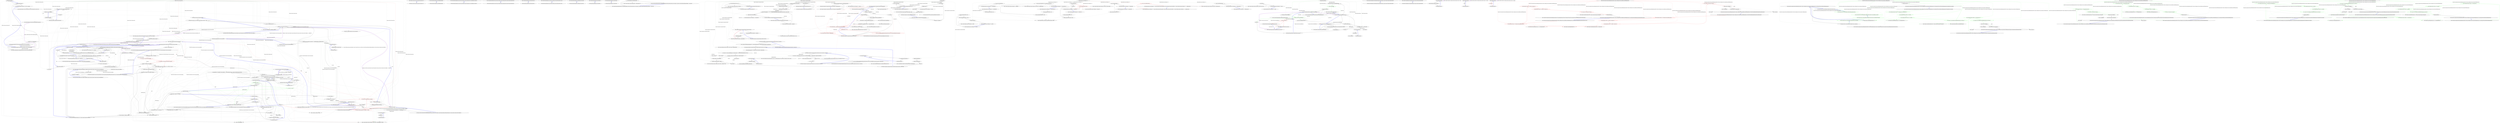 digraph  {
m0_6 [cluster="lambda expression", file="Cache.cs", label="Exit lambda expression", span="49-49"];
m0_0 [cluster="Ninject.Tests.Integration.ConstructorArgumentTests.ConstructorArgumentTests()", file="Cache.cs", label="Entry Ninject.Tests.Integration.ConstructorArgumentTests.ConstructorArgumentTests()", span="39-39"];
m0_1 [cluster="Ninject.Tests.Integration.ConstructorArgumentTests.ConstructorArgumentTests()", file="Cache.cs", label="this.kernel = new StandardKernel()", span="41-41"];
m0_2 [cluster="Ninject.Tests.Integration.ConstructorArgumentTests.ConstructorArgumentTests()", file="Cache.cs", label="Exit Ninject.Tests.Integration.ConstructorArgumentTests.ConstructorArgumentTests()", span="39-39"];
m0_3 [cluster="Ninject.StandardKernel.StandardKernel(params Ninject.Modules.INinjectModule[])", file="Cache.cs", label="Entry Ninject.StandardKernel.StandardKernel(params Ninject.Modules.INinjectModule[])", span="31-31"];
m0_4 [cluster="lambda expression", file="Cache.cs", label="Entry lambda expression", span="49-49"];
m0_5 [cluster="lambda expression", file="Cache.cs", label="new ConstructorArgument(''weapon'', new Sword(), inherited)", span="49-49"];
m0_121 [cluster="Ninject.Activation.Caching.Cache.Forget(System.Collections.Generic.IEnumerable<Ninject.Activation.Caching.Cache.CacheEntry>)", file="Cache.cs", label="Exit Ninject.Activation.Caching.Cache.Forget(System.Collections.Generic.IEnumerable<Ninject.Activation.Caching.Cache.CacheEntry>)", span="248-248"];
m0_88 [cluster="Ninject.Tests.Integration.ConstructorArgumentTests.WeakConstructorArgument()", file="Cache.cs", label="var barracks = this.kernel.Get<Barracks>()", span="147-147"];
m0_119 [cluster="Ninject.Activation.Caching.Cache.Forget(System.Collections.Generic.IEnumerable<Ninject.Activation.Caching.Cache.CacheEntry>)", file="Cache.cs", label="cacheEntries.ToList()", span="250-250"];
m0_120 [cluster="Ninject.Activation.Caching.Cache.Forget(System.Collections.Generic.IEnumerable<Ninject.Activation.Caching.Cache.CacheEntry>)", file="Cache.cs", label="this.Forget(entry)", span="252-252"];
m0_110 [cluster="Ninject.Activation.Caching.Cache.GetAllBindingEntries(Ninject.Infrastructure.Multimap<Ninject.Planning.Bindings.IBindingConfiguration, Ninject.Activation.Caching.Cache.CacheEntry>)", file="Cache.cs", label="Exit Ninject.Activation.Caching.Cache.GetAllBindingEntries(Ninject.Infrastructure.Multimap<Ninject.Planning.Bindings.IBindingConfiguration, Ninject.Activation.Caching.Cache.CacheEntry>)", span="230-230"];
m0_102 [cluster="Ninject.Tests.Integration.ConstructorArgumentTests.Process()", file="Cache.cs", label="var sword = new Sword()", span="162-162"];
m0_109 [cluster="Ninject.Activation.Caching.Cache.GetAllBindingEntries(Ninject.Infrastructure.Multimap<Ninject.Planning.Bindings.IBindingConfiguration, Ninject.Activation.Caching.Cache.CacheEntry>)", file="Cache.cs", label="return bindings.Values.SelectMany(bindingEntries => bindingEntries);", span="232-232"];
m0_13 [cluster="Ninject.Activation.Caching.Cache.Clear()", file="Cache.cs", label="Entry Ninject.Activation.Caching.Cache.Clear()", span="216-216"];
m0_103 [cluster="Ninject.Tests.Integration.ConstructorArgumentTests.Process()", file="Cache.cs", label="this.kernel.Get<Barracks>(new WeakConstructorArgument(''weapon'', sword))", span="163-163"];
m0_104 [cluster="Ninject.Tests.Integration.ConstructorArgumentTests.Process()", file="Cache.cs", label="return new WeakReference(sword);", span="164-164"];
m0_105 [cluster="Ninject.Tests.Integration.ConstructorArgumentTests.Process()", file="Cache.cs", label="Exit Ninject.Tests.Integration.ConstructorArgumentTests.Process()", span="160-160"];
m0_106 [cluster="System.WeakReference.WeakReference(object)", file="Cache.cs", label="Entry System.WeakReference.WeakReference(object)", span="0-0"];
m0_7 [cluster="Ninject.Parameters.ConstructorArgument.ConstructorArgument(string, object, bool)", file="Cache.cs", label="Entry Ninject.Parameters.ConstructorArgument.ConstructorArgument(string, object, bool)", span="56-56"];
m0_35 [cluster="lambda expression", file="Cache.cs", label="Exit lambda expression", span="105-105"];
m0_36 [cluster="Ninject.Activation.Caching.Cache.Clear(object)", file="Cache.cs", label="Entry Ninject.Activation.Caching.Cache.Clear(object)", span="200-200"];
m0_37 [cluster="Ninject.Activation.Caching.Cache.TryGet(Ninject.Activation.IContext)", file="Cache.cs", label="Entry Ninject.Activation.Caching.Cache.TryGet(Ninject.Activation.IContext)", span="118-118"];
m0_38 [cluster="Ninject.Activation.Caching.Cache.TryGet(Ninject.Activation.IContext)", file="Cache.cs", label="var scope = context.GetScope()", span="120-120"];
m0_79 [cluster="lambda expression", file="Cache.cs", label="Exit lambda expression", span="127-127"];
m0_80 [cluster="lambda expression", file="Cache.cs", label="Entry lambda expression", span="128-128"];
m0_81 [cluster="lambda expression", color=green, community=0, file="Cache.cs", label="2: s == null || s is Sword", span="128-128"];
m0_82 [cluster="lambda expression", file="Cache.cs", label="Exit lambda expression", span="128-128"];
m0_83 [cluster="Ninject.Tests.Integration.ConstructorArgumentTests.WeakConstructorArgument()", file="Cache.cs", label="Entry Ninject.Tests.Integration.ConstructorArgumentTests.WeakConstructorArgument()", span="139-139"];
m0_84 [cluster="Ninject.Tests.Integration.ConstructorArgumentTests.WeakConstructorArgument()", file="Cache.cs", label="this.kernel.Bind<IWarrior>().To<Samurai>()", span="141-141"];
m0_85 [cluster="Ninject.Tests.Integration.ConstructorArgumentTests.WeakConstructorArgument()", file="Cache.cs", label="this.kernel.Bind<IWeapon>().To<Dagger>()", span="142-142"];
m0_129 [cluster="Ninject.Activation.Caching.Cache.CacheEntry.CacheEntry(Ninject.Activation.IContext, Ninject.Activation.InstanceReference)", file="Cache.cs", label="Exit Ninject.Activation.Caching.Cache.CacheEntry.CacheEntry(Ninject.Activation.IContext, Ninject.Activation.InstanceReference)", span="276-276"];
m0_28 [cluster="Ninject.Activation.Caching.Cache.CacheEntry.CacheEntry(Ninject.Activation.IContext, Ninject.Activation.InstanceReference)", file="Cache.cs", label="Entry Ninject.Activation.Caching.Cache.CacheEntry.CacheEntry(Ninject.Activation.IContext, Ninject.Activation.InstanceReference)", span="276-276"];
m0_127 [cluster="Ninject.Activation.Caching.Cache.CacheEntry.CacheEntry(Ninject.Activation.IContext, Ninject.Activation.InstanceReference)", file="Cache.cs", label="this.Context = context", span="278-278"];
m0_128 [cluster="Ninject.Activation.Caching.Cache.CacheEntry.CacheEntry(Ninject.Activation.IContext, Ninject.Activation.InstanceReference)", file="Cache.cs", label="this.Reference = reference", span="279-279"];
m0_126 [cluster="Ninject.Activation.IPipeline.Deactivate(Ninject.Activation.IContext, Ninject.Activation.InstanceReference)", file="Cache.cs", label="Entry Ninject.Activation.IPipeline.Deactivate(Ninject.Activation.IContext, Ninject.Activation.InstanceReference)", span="51-51"];
m0_53 [cluster="System.Collections.Generic.IDictionary<TKey, TValue>.TryGetValue(TKey, out TValue)", file="Cache.cs", label="Entry System.Collections.Generic.IDictionary<TKey, TValue>.TryGetValue(TKey, out TValue)", span="0-0"];
m0_31 [cluster="Ninject.Infrastructure.Multimap<TK, TV>.Multimap()", file="Cache.cs", label="Entry Ninject.Infrastructure.Multimap<TK, TV>.Multimap()", span="33-33"];
m0_50 [cluster="Ninject.Activation.Caching.Cache.TryGet(Ninject.Activation.IContext)", file="Cache.cs", label="return entry.Reference.Instance;", span="147-147"];
m0_42 [cluster="Ninject.Tests.Integration.ConstructorArgumentTests.ConstructorArgumentsArePassedToFirstLevel(System.Func<bool, Ninject.Parameters.IConstructorArgument>)", color=red, community=0, file="Cache.cs", label="27: var argument = constructorArgument(false)", span="88-88"];
m0_45 [cluster="Ninject.Tests.Integration.ConstructorArgumentTests.ConstructorArgumentsArePassedToFirstLevel(System.Func<bool, Ninject.Parameters.IConstructorArgument>)", file="Cache.cs", label="barracks.Weapon.Should().Match<IWeapon>(s => s == null || s is Sword)", span="94-94"];
m0_46 [cluster="Ninject.Tests.Integration.ConstructorArgumentTests.ConstructorArgumentsArePassedToFirstLevel(System.Func<bool, Ninject.Parameters.IConstructorArgument>)", file="Cache.cs", label="barracks.Weapon.Should().BeOfType<Sword>()", span="98-98"];
m0_48 [cluster="Ninject.Tests.Integration.ConstructorArgumentTests.ConstructorArgumentsArePassedToFirstLevel(System.Func<bool, Ninject.Parameters.IConstructorArgument>)", file="Cache.cs", label="Exit Ninject.Tests.Integration.ConstructorArgumentTests.ConstructorArgumentsArePassedToFirstLevel(System.Func<bool, Ninject.Parameters.IConstructorArgument>)", span="83-83"];
m0_39 [cluster="Ninject.Tests.Integration.ConstructorArgumentTests.ConstructorArgumentsArePassedToFirstLevel(System.Func<bool, Ninject.Parameters.IConstructorArgument>)", file="Cache.cs", label="Entry Ninject.Tests.Integration.ConstructorArgumentTests.ConstructorArgumentsArePassedToFirstLevel(System.Func<bool, Ninject.Parameters.IConstructorArgument>)", span="83-83"];
m0_43 [cluster="Ninject.Tests.Integration.ConstructorArgumentTests.ConstructorArgumentsArePassedToFirstLevel(System.Func<bool, Ninject.Parameters.IConstructorArgument>)", color=red, community=0, file="Cache.cs", label="27: var barracks = this.kernel.Get<Barracks>(argument)", span="90-90"];
m0_40 [cluster="Ninject.Tests.Integration.ConstructorArgumentTests.ConstructorArgumentsArePassedToFirstLevel(System.Func<bool, Ninject.Parameters.IConstructorArgument>)", file="Cache.cs", label="this.kernel.Bind<IWarrior>().To<Samurai>()", span="85-85"];
m0_41 [cluster="Ninject.Tests.Integration.ConstructorArgumentTests.ConstructorArgumentsArePassedToFirstLevel(System.Func<bool, Ninject.Parameters.IConstructorArgument>)", file="Cache.cs", label="this.kernel.Bind<IWeapon>().To<Dagger>()", span="86-86"];
m0_44 [cluster="Ninject.Tests.Integration.ConstructorArgumentTests.ConstructorArgumentsArePassedToFirstLevel(System.Func<bool, Ninject.Parameters.IConstructorArgument>)", file="Cache.cs", label="argument is WeakConstructorArgument", span="92-92"];
m0_51 [cluster="System.Func<T, TResult>.Invoke(T)", file="Cache.cs", label="Entry System.Func<T, TResult>.Invoke(T)", span="0-0"];
m0_47 [cluster="Ninject.Tests.Integration.ConstructorArgumentTests.ConstructorArgumentsArePassedToFirstLevel(System.Func<bool, Ninject.Parameters.IConstructorArgument>)", file="Cache.cs", label="barracks.Warrior.Weapon.Should().BeOfType<Dagger>()", span="101-101"];
m0_49 [cluster="Ninject.Syntax.BindingRoot.Bind<T>()", file="Cache.cs", label="Entry Ninject.Syntax.BindingRoot.Bind<T>()", span="34-34"];
m0_52 [cluster="Ninject.Syntax.IResolutionRoot.Get<T>(params Ninject.Parameters.IParameter[])", file="Cache.cs", label="Entry Ninject.Syntax.IResolutionRoot.Get<T>(params Ninject.Parameters.IParameter[])", span="30-30"];
m0_54 [cluster="Unk.SequenceEqual", file="Cache.cs", label="Entry Unk.SequenceEqual", span=""];
m0_98 [cluster="Ninject.Activation.Caching.Cache.Clear(object)", file="Cache.cs", label="this.entries.Remove(scope)", span="207-207"];
m0_97 [cluster="Ninject.Activation.Caching.Cache.Clear(object)", color=red, community=0, file="Cache.cs", label="11: this.entries.TryGetValue(scope, out bindings)", span="205-205"];
m0_27 [cluster="Ninject.Activation.IContext.GetScope()", file="Cache.cs", label="Entry Ninject.Activation.IContext.GetScope()", span="81-81"];
m0_101 [cluster="Unk.BeFalse", file="Cache.cs", label="Entry Unk.BeFalse", span=""];
m0_58 [cluster="Ninject.Activation.Caching.Cache.Release(object)", file="Cache.cs", label="this.entries.Values.SelectMany(bindingEntries => bindingEntries.Values).ToList()", span="164-164"];
m0_61 [cluster="Ninject.Activation.Caching.Cache.Release(object)", file="Cache.cs", label="this.Forget(cacheEntry)", span="169-169"];
m0_59 [cluster="Ninject.Activation.Caching.Cache.Release(object)", file="Cache.cs", label="var instanceEntries = bindingEntry.Where(cacheEntry => ReferenceEquals(instance, cacheEntry.Reference.Instance)).ToList()", span="166-166"];
m0_60 [cluster="Ninject.Activation.Caching.Cache.Release(object)", file="Cache.cs", label=instanceEntries, span="167-167"];
m0_62 [cluster="Ninject.Activation.Caching.Cache.Release(object)", file="Cache.cs", label="bindingEntry.Remove(cacheEntry)", span="170-170"];
m0_21 [cluster="lambda expression", file="Cache.cs", label="new ConstructorArgument(''weapon'', new Sword())", span="66-66"];
m0_15 [cluster="Ninject.Activation.Caching.Cache.Remember(Ninject.Activation.IContext, Ninject.Activation.InstanceReference)", file="Cache.cs", label="Entry Ninject.Activation.Caching.Cache.Remember(Ninject.Activation.IContext, Ninject.Activation.InstanceReference)", span="91-91"];
m0_16 [cluster="Ninject.Activation.Caching.Cache.Remember(Ninject.Activation.IContext, Ninject.Activation.InstanceReference)", file="Cache.cs", label="var scope = context.GetScope()", span="93-93"];
m0_17 [cluster="lambda expression", file="Cache.cs", label="Entry lambda expression", span="55-55"];
m0_25 [cluster="lambda expression", file="Cache.cs", label="new WeakConstructorArgument(''weapon'', new Sword())", span="68-68"];
m0_19 [cluster="lambda expression", file="Cache.cs", label="Exit lambda expression", span="55-55"];
m0_22 [cluster="lambda expression", file="Cache.cs", label="Exit lambda expression", span="66-66"];
m0_18 [cluster="lambda expression", file="Cache.cs", label="new Sword()", span="55-55"];
m0_20 [cluster="lambda expression", file="Cache.cs", label="Entry lambda expression", span="66-66"];
m0_24 [cluster="lambda expression", file="Cache.cs", label="Entry lambda expression", span="68-68"];
m0_23 [cluster="Ninject.Parameters.ConstructorArgument.ConstructorArgument(string, object)", file="Cache.cs", label="Entry Ninject.Parameters.ConstructorArgument.ConstructorArgument(string, object)", span="25-25"];
m0_26 [cluster="lambda expression", file="Cache.cs", label="Exit lambda expression", span="68-68"];
m0_108 [cluster="System.Collections.Generic.ICollection<T>.Clear()", file="Cache.cs", label="System.Func<Ninject.Parameters.IConstructorArgument>", span=""];
m0_68 [cluster="Ninject.Tests.Integration.ConstructorArgumentTests.ConstructorArgumentsAreInheritedIfSpecified(System.Func<bool, Ninject.Parameters.IConstructorArgument>)", file="Cache.cs", label="this.kernel.Bind<IWarrior>().To<Samurai>()", span="119-119"];
m0_8 [cluster="Ninject.Activation.Caching.Cache.Dispose(bool)", file="Cache.cs", label="Entry Ninject.Activation.Caching.Cache.Dispose(bool)", span="76-76"];
m0_12 [cluster="Ninject.Activation.Caching.Cache.Dispose(bool)", file="Cache.cs", label="Exit Ninject.Activation.Caching.Cache.Dispose(bool)", span="76-76"];
m0_66 [cluster="System.Func<TResult>.Invoke()", file="Cache.cs", label="Entry System.Func<TResult>.Invoke()", span="0-0"];
m0_14 [cluster="Ninject.Infrastructure.Disposal.DisposableObject.Dispose(bool)", file="Cache.cs", label="Entry Ninject.Infrastructure.Disposal.DisposableObject.Dispose(bool)", span="62-62"];
m0_87 [cluster="Ninject.Tests.Integration.ConstructorArgumentTests.WeakConstructorArgument()", file="Cache.cs", label="var weakReference = this.Process()", span="145-145"];
m0_91 [cluster="lambda expression", file="Cache.cs", label="Exit lambda expression", span="186-186"];
m0_94 [cluster="lambda expression", file="Cache.cs", label="Exit lambda expression", span="186-186"];
m0_89 [cluster="lambda expression", file="Cache.cs", label="Entry lambda expression", span="186-186"];
m0_90 [cluster="lambda expression", file="Cache.cs", label="!((ReferenceEqualWeakReference)scope.Key).IsAlive", span="186-186"];
m0_86 [cluster="Unk.Select", file="Cache.cs", label="Entry Unk.Select", span=""];
m0_92 [cluster="lambda expression", file="Cache.cs", label="Entry lambda expression", span="186-186"];
m0_93 [cluster="lambda expression", file="Cache.cs", label=scope, span="186-186"];
m0_95 [cluster="Ninject.Activation.Caching.Cache.Clear(object)", file="Cache.cs", label="this.entries", span="202-202"];
m0_71 [cluster="Ninject.Tests.Integration.ConstructorArgumentTests.ConstructorArgumentsAreInheritedIfSpecified(System.Func<bool, Ninject.Parameters.IConstructorArgument>)", file="Cache.cs", label="argument is WeakConstructorArgument", span="125-125"];
m0_67 [cluster="Ninject.Tests.Integration.ConstructorArgumentTests.ConstructorArgumentsAreInheritedIfSpecified(System.Func<bool, Ninject.Parameters.IConstructorArgument>)", file="Cache.cs", label="Entry Ninject.Tests.Integration.ConstructorArgumentTests.ConstructorArgumentsAreInheritedIfSpecified(System.Func<bool, Ninject.Parameters.IConstructorArgument>)", span="117-117"];
m0_73 [cluster="lambda expression", color=green, community=0, file="Cache.cs", label="2: bindingEntries.Values", span="164-164"];
m0_70 [cluster="Unk.Forget", file="Cache.cs", label="Entry Unk.Forget", span=""];
m0_72 [cluster="lambda expression", file="Cache.cs", label="Entry lambda expression", span="164-164"];
m0_69 [cluster="Unk.ToList", file="Cache.cs", label="Entry Unk.ToList", span=""];
m0_74 [cluster="lambda expression", file="Cache.cs", label="Exit lambda expression", span="164-164"];
m0_75 [cluster="lambda expression", file="Cache.cs", label="Entry lambda expression", span="166-166"];
m0_76 [cluster="lambda expression", file="Cache.cs", label="ReferenceEquals(instance, cacheEntry.Reference.Instance)", span="166-166"];
m0_30 [cluster="System.Collections.Generic.IDictionary<TKey, TValue>.ContainsKey(TKey)", file="Cache.cs", label="Entry System.Collections.Generic.IDictionary<TKey, TValue>.ContainsKey(TKey)", span="0-0"];
m0_107 [cluster="Ninject.Activation.Caching.Cache.GetAllCacheEntries()", file="Cache.cs", label="Ninject.Tests.Integration.ConstructorArgumentTests", span=""];
m0_114 [cluster="Ninject.Activation.Caching.Cache.GetAllCacheEntries()", file="Cache.cs", label="return this.entries.SelectMany(scopeCache => GetAllBindingEntries(scopeCache.Value));", span="241-241"];
m0_115 [cluster="Ninject.Activation.Caching.Cache.GetAllCacheEntries()", file="Cache.cs", label="Exit Ninject.Activation.Caching.Cache.GetAllCacheEntries()", span="239-239"];
m0_99 [cluster="Ninject.Activation.Caching.Cache.Clear(object)", file="Cache.cs", label="this.Forget(GetAllBindingEntries(bindings))", span="208-208"];
m0_32 [cluster="Ninject.Infrastructure.Multimap<TK, TV>.Add(TK, TV)", file="Cache.cs", label="Entry Ninject.Infrastructure.Multimap<TK, TV>.Add(TK, TV)", span="72-72"];
m0_34 [cluster="lambda expression", file="Cache.cs", label="Exit lambda expression", span="70-70"];
m0_33 [cluster="lambda expression", file="Cache.cs", label="new Sword()", span="70-70"];
m0_77 [cluster="lambda expression", file="Cache.cs", label="Entry lambda expression", span="127-127"];
m0_111 [cluster="lambda expression", file="Cache.cs", label="Entry lambda expression", span="232-232"];
m0_112 [cluster="lambda expression", file="Cache.cs", label=bindingEntries, span="232-232"];
m0_113 [cluster="lambda expression", file="Cache.cs", label="Exit lambda expression", span="232-232"];
m0_116 [cluster="lambda expression", file="Cache.cs", label="Entry lambda expression", span="241-241"];
m0_117 [cluster="lambda expression", file="Cache.cs", label="GetAllBindingEntries(scopeCache.Value)", span="241-241"];
m0_118 [cluster="lambda expression", file="Cache.cs", label="Exit lambda expression", span="241-241"];
m0_64 [cluster="Ninject.Activation.Caching.Cache.Release(object)", file="Cache.cs", label="return instanceFound;", span="175-175"];
m0_78 [cluster="object.ReferenceEquals(object, object)", file="Cache.cs", label="Entry object.ReferenceEquals(object, object)", span="0-0"];
m0_55 [cluster="Ninject.Activation.Caching.Cache.Release(object)", file="Cache.cs", label="Entry Ninject.Activation.Caching.Cache.Release(object)", span="159-159"];
m0_63 [cluster="Ninject.Activation.Caching.Cache.Release(object)", file="Cache.cs", label="instanceFound = true", span="171-171"];
m0_65 [cluster="Ninject.Activation.Caching.Cache.Release(object)", file="Cache.cs", label="Exit Ninject.Activation.Caching.Cache.Release(object)", span="159-159"];
m0_57 [cluster="Ninject.Activation.Caching.Cache.Release(object)", file="Cache.cs", label="var instanceFound = false", span="163-163"];
m0_56 [cluster="Ninject.Activation.Caching.Cache.Release(object)", file="Cache.cs", label="this.entries", span="161-161"];
m0_10 [cluster="Ninject.Activation.Caching.Cache.Dispose(bool)", file="Cache.cs", label="this.Clear()", span="80-80"];
m0_9 [cluster="Ninject.Activation.Caching.Cache.Dispose(bool)", file="Cache.cs", label="disposing && !this.IsDisposed", span="78-78"];
m0_11 [cluster="Ninject.Activation.Caching.Cache.Dispose(bool)", file="Cache.cs", label="base.Dispose(disposing)", span="83-83"];
m0_100 [cluster="Ninject.Activation.Caching.Cache.Clear(object)", file="Cache.cs", label="Exit Ninject.Activation.Caching.Cache.Clear(object)", span="200-200"];
m0_96 [cluster="Ninject.Activation.Caching.Cache.Clear(object)", color=red, community=0, file="Cache.cs", label="11: Multimap<IBindingConfiguration, CacheEntry> bindings", span="204-204"];
m0_125 [cluster="Ninject.Activation.Caching.Cache.Forget(Ninject.Activation.Caching.Cache.CacheEntry)", file="Cache.cs", label="Exit Ninject.Activation.Caching.Cache.Forget(Ninject.Activation.Caching.Cache.CacheEntry)", span="260-260"];
m0_122 [cluster="Ninject.Activation.Caching.Cache.Forget(Ninject.Activation.Caching.Cache.CacheEntry)", file="Cache.cs", label="Entry Ninject.Activation.Caching.Cache.Forget(Ninject.Activation.Caching.Cache.CacheEntry)", span="260-260"];
m0_123 [cluster="Ninject.Activation.Caching.Cache.Forget(Ninject.Activation.Caching.Cache.CacheEntry)", file="Cache.cs", label="this.Clear(entry.Reference.Instance)", span="262-262"];
m0_124 [cluster="Ninject.Activation.Caching.Cache.Forget(Ninject.Activation.Caching.Cache.CacheEntry)", file="Cache.cs", label="this.Pipeline.Deactivate(entry.Context, entry.Reference)", span="263-263"];
m0_29 [cluster="Ninject.Infrastructure.ReferenceEqualWeakReference.ReferenceEqualWeakReference(object)", file="Cache.cs", label="Entry Ninject.Infrastructure.ReferenceEqualWeakReference.ReferenceEqualWeakReference(object)", span="40-40"];
m0_130 [file="Cache.cs", label="Ninject.Activation.Caching.Cache", span=""];
m0_131 [file="Cache.cs", label=weakScopeReference, span=""];
m0_132 [file="Cache.cs", label=object, span=""];
m0_133 [file="Cache.cs", label="Ninject.Activation.Caching.Cache.CacheEntry", span=""];
m2_0 [cluster="Ninject.Syntax.IConstructorArgumentSyntax.Inject<T>()", file="GlobalKernelRegistration.cs", label="Entry Ninject.Syntax.IConstructorArgumentSyntax.Inject<T>()", span="39-39"];
m2_1 [cluster="Ninject.Syntax.IConstructorArgumentSyntax.Inject<T>()", file="GlobalKernelRegistration.cs", label="Exit Ninject.Syntax.IConstructorArgumentSyntax.Inject<T>()", span="39-39"];
m3_14 [cluster="Ninject.IKernelConfiguration.BuildReadonlyKernel()", file="IKernelConfiguration.cs", label="Entry Ninject.IKernelConfiguration.BuildReadonlyKernel()", span="87-87"];
m3_15 [cluster="Ninject.IKernelConfiguration.BuildReadonlyKernel()", file="IKernelConfiguration.cs", label="Exit Ninject.IKernelConfiguration.BuildReadonlyKernel()", span="87-87"];
m3_8 [cluster="Ninject.IKernelConfiguration.Load(System.Collections.Generic.IEnumerable<System.Reflection.Assembly>)", file="IKernelConfiguration.cs", label="Entry Ninject.IKernelConfiguration.Load(System.Collections.Generic.IEnumerable<System.Reflection.Assembly>)", span="67-67"];
m3_9 [cluster="Ninject.IKernelConfiguration.Load(System.Collections.Generic.IEnumerable<System.Reflection.Assembly>)", file="IKernelConfiguration.cs", label="Exit Ninject.IKernelConfiguration.Load(System.Collections.Generic.IEnumerable<System.Reflection.Assembly>)", span="67-67"];
m3_4 [cluster="Ninject.IKernelConfiguration.Load(System.Collections.Generic.IEnumerable<Ninject.Modules.INinjectModule>)", file="IKernelConfiguration.cs", label="Entry Ninject.IKernelConfiguration.Load(System.Collections.Generic.IEnumerable<Ninject.Modules.INinjectModule>)", span="54-54"];
m3_5 [cluster="Ninject.IKernelConfiguration.Load(System.Collections.Generic.IEnumerable<Ninject.Modules.INinjectModule>)", file="IKernelConfiguration.cs", label="Exit Ninject.IKernelConfiguration.Load(System.Collections.Generic.IEnumerable<Ninject.Modules.INinjectModule>)", span="54-54"];
m3_2 [cluster="Ninject.IKernelConfiguration.HasModule(string)", file="IKernelConfiguration.cs", label="Entry Ninject.IKernelConfiguration.HasModule(string)", span="48-48"];
m3_3 [cluster="Ninject.IKernelConfiguration.HasModule(string)", file="IKernelConfiguration.cs", label="Exit Ninject.IKernelConfiguration.HasModule(string)", span="48-48"];
m3_6 [cluster="Ninject.IKernelConfiguration.Load(System.Collections.Generic.IEnumerable<string>)", file="IKernelConfiguration.cs", label="Entry Ninject.IKernelConfiguration.Load(System.Collections.Generic.IEnumerable<string>)", span="61-61"];
m3_7 [cluster="Ninject.IKernelConfiguration.Load(System.Collections.Generic.IEnumerable<string>)", file="IKernelConfiguration.cs", label="Exit Ninject.IKernelConfiguration.Load(System.Collections.Generic.IEnumerable<string>)", span="61-61"];
m3_12 [cluster="Ninject.IKernelConfiguration.GetBindings(System.Type)", file="IKernelConfiguration.cs", label="Entry Ninject.IKernelConfiguration.GetBindings(System.Type)", span="81-81"];
m3_13 [cluster="Ninject.IKernelConfiguration.GetBindings(System.Type)", file="IKernelConfiguration.cs", label="Exit Ninject.IKernelConfiguration.GetBindings(System.Type)", span="81-81"];
m3_0 [cluster="Ninject.IKernelConfiguration.GetModules()", file="IKernelConfiguration.cs", label="Entry Ninject.IKernelConfiguration.GetModules()", span="41-41"];
m3_1 [cluster="Ninject.IKernelConfiguration.GetModules()", file="IKernelConfiguration.cs", label="Exit Ninject.IKernelConfiguration.GetModules()", span="41-41"];
m3_10 [cluster="Ninject.IKernelConfiguration.Unload(string)", file="IKernelConfiguration.cs", label="Entry Ninject.IKernelConfiguration.Unload(string)", span="74-74"];
m3_11 [cluster="Ninject.IKernelConfiguration.Unload(string)", file="IKernelConfiguration.cs", label="Exit Ninject.IKernelConfiguration.Unload(string)", span="74-74"];
m4_3 [cluster="System.Collections.Generic.IEnumerable<T>.ToEnumerable<T>()", file="IReadOnlyKernel.cs", label="Entry System.Collections.Generic.IEnumerable<T>.ToEnumerable<T>()", span="40-40"];
m4_0 [cluster="Ninject.Planning.Bindings.Resolvers.StandardBindingResolver.Resolve(Ninject.Infrastructure.Multimap<System.Type, Ninject.Planning.Bindings.IBinding>, System.Type)", file="IReadOnlyKernel.cs", label="Entry Ninject.Planning.Bindings.Resolvers.StandardBindingResolver.Resolve(Ninject.Infrastructure.Multimap<System.Type, Ninject.Planning.Bindings.IBinding>, System.Type)", span="31-31"];
m4_1 [cluster="Ninject.Planning.Bindings.Resolvers.StandardBindingResolver.Resolve(Ninject.Infrastructure.Multimap<System.Type, Ninject.Planning.Bindings.IBinding>, System.Type)", file="IReadOnlyKernel.cs", label="return bindings[service].ToEnumerable();", span="33-33"];
m4_2 [cluster="Ninject.Planning.Bindings.Resolvers.StandardBindingResolver.Resolve(Ninject.Infrastructure.Multimap<System.Type, Ninject.Planning.Bindings.IBinding>, System.Type)", file="IReadOnlyKernel.cs", label="Exit Ninject.Planning.Bindings.Resolvers.StandardBindingResolver.Resolve(Ninject.Infrastructure.Multimap<System.Type, Ninject.Planning.Bindings.IBinding>, System.Type)", span="31-31"];
m5_34 [cluster="Ninject.Components.ComponentContainer.Get(System.Type)", file="KernelBase.cs", label="Entry Ninject.Components.ComponentContainer.Get(System.Type)", span="120-120"];
m5_40 [cluster="Ninject.Components.ComponentContainer.Get(System.Type)", file="KernelBase.cs", label="Ensure.ArgumentNotNull(component, ''component'')", span="122-122"];
m5_41 [cluster="Ninject.Components.ComponentContainer.Get(System.Type)", file="KernelBase.cs", label="component == typeof(IKernel)", span="124-124"];
m5_43 [cluster="Ninject.Components.ComponentContainer.Get(System.Type)", file="KernelBase.cs", label="component.IsGenericType", span="127-127"];
m5_44 [cluster="Ninject.Components.ComponentContainer.Get(System.Type)", file="KernelBase.cs", label="Type gtd = component.GetGenericTypeDefinition()", span="129-129"];
m5_45 [cluster="Ninject.Components.ComponentContainer.Get(System.Type)", file="KernelBase.cs", label="Type argument = component.GetGenericArguments()[0]", span="130-130"];
m5_48 [cluster="Ninject.Components.ComponentContainer.Get(System.Type)", color=red, community=0, file="KernelBase.cs", label="6: Type implementation = _mappings[component].FirstOrDefault()", span="136-136"];
m5_50 [cluster="Ninject.Components.ComponentContainer.Get(System.Type)", color=red, community=0, file="KernelBase.cs", label="3: throw new InvalidOperationException(ExceptionFormatter.NoSuchComponentRegistered(component));", span="139-139"];
m5_51 [cluster="Ninject.Components.ComponentContainer.Get(System.Type)", color=red, community=0, file="KernelBase.cs", label="37: return ResolveInstance(component, implementation);", span="141-141"];
m5_42 [cluster="Ninject.Components.ComponentContainer.Get(System.Type)", file="KernelBase.cs", label="return Kernel;", span="125-125"];
m5_46 [cluster="Ninject.Components.ComponentContainer.Get(System.Type)", file="KernelBase.cs", label="gtd.IsInterface && typeof(IEnumerable<>).IsAssignableFrom(gtd)", span="132-132"];
m5_47 [cluster="Ninject.Components.ComponentContainer.Get(System.Type)", file="KernelBase.cs", label="return GetAll(argument).CastSlow(argument);", span="133-133"];
m5_49 [cluster="Ninject.Components.ComponentContainer.Get(System.Type)", color=red, community=0, file="KernelBase.cs", label="40: implementation == null", span="138-138"];
m5_52 [cluster="Ninject.Components.ComponentContainer.Get(System.Type)", file="KernelBase.cs", label="Exit Ninject.Components.ComponentContainer.Get(System.Type)", span="120-120"];
m5_12 [cluster="Ninject.Components.ComponentContainer.Add<TComponent, TImplementation>()", file="KernelBase.cs", label="Entry Ninject.Components.ComponentContainer.Add<TComponent, TImplementation>()", span="57-57"];
m5_13 [cluster="Ninject.Components.ComponentContainer.Add<TComponent, TImplementation>()", file="KernelBase.cs", label="_mappings.Add(typeof(TComponent), typeof(TImplementation))", span="61-61"];
m5_14 [cluster="Ninject.Components.ComponentContainer.Add<TComponent, TImplementation>()", file="KernelBase.cs", label="Exit Ninject.Components.ComponentContainer.Add<TComponent, TImplementation>()", span="57-57"];
m5_15 [cluster="Ninject.Infrastructure.Multimap<K, V>.Add(K, V)", file="KernelBase.cs", label="Entry Ninject.Infrastructure.Multimap<K, V>.Add(K, V)", span="64-64"];
m5_38 [cluster="Ninject.Components.ComponentContainer.GetAll(System.Type)", file="KernelBase.cs", label="Entry Ninject.Components.ComponentContainer.GetAll(System.Type)", span="149-149"];
m5_61 [cluster="Ninject.Components.ComponentContainer.GetAll(System.Type)", file="KernelBase.cs", label="Ensure.ArgumentNotNull(component, ''component'')", span="151-151"];
m5_63 [cluster="Ninject.Components.ComponentContainer.GetAll(System.Type)", file="KernelBase.cs", label="yield return ResolveInstance(component, implementation);", span="154-154"];
m5_62 [cluster="Ninject.Components.ComponentContainer.GetAll(System.Type)", file="KernelBase.cs", label="_mappings[component]", span="153-153"];
m5_64 [cluster="Ninject.Components.ComponentContainer.GetAll(System.Type)", file="KernelBase.cs", label="Exit Ninject.Components.ComponentContainer.GetAll(System.Type)", span="149-149"];
m5_83 [cluster="System.Collections.Generic.Dictionary<TKey, TValue>.Add(TKey, TValue)", file="KernelBase.cs", label="Entry System.Collections.Generic.Dictionary<TKey, TValue>.Add(TKey, TValue)", span="0-0"];
m5_67 [cluster="Ninject.Components.ComponentContainer.CreateNewInstance(System.Type, System.Type)", file="KernelBase.cs", label="Entry Ninject.Components.ComponentContainer.CreateNewInstance(System.Type, System.Type)", span="162-162"];
m5_68 [cluster="Ninject.Components.ComponentContainer.CreateNewInstance(System.Type, System.Type)", file="KernelBase.cs", label="ConstructorInfo constructor = SelectConstructor(component, implementation)", span="164-164"];
m5_72 [cluster="Ninject.Components.ComponentContainer.CreateNewInstance(System.Type, System.Type)", file="KernelBase.cs", label="_instances.Add(implementation, instance)", span="171-171"];
m5_69 [cluster="Ninject.Components.ComponentContainer.CreateNewInstance(System.Type, System.Type)", file="KernelBase.cs", label="var arguments = constructor.GetParameters().Select(parameter => Get(parameter.ParameterType)).ToArray()", span="165-165"];
m5_70 [cluster="Ninject.Components.ComponentContainer.CreateNewInstance(System.Type, System.Type)", file="KernelBase.cs", label="var instance = constructor.Invoke(arguments) as INinjectComponent", span="169-169"];
m5_71 [cluster="Ninject.Components.ComponentContainer.CreateNewInstance(System.Type, System.Type)", file="KernelBase.cs", label="instance.Settings = Kernel.Settings", span="170-170"];
m5_73 [cluster="Ninject.Components.ComponentContainer.CreateNewInstance(System.Type, System.Type)", file="KernelBase.cs", label="return instance;", span="173-173"];
m5_74 [cluster="Ninject.Components.ComponentContainer.CreateNewInstance(System.Type, System.Type)", file="KernelBase.cs", label=TargetInvocationException, span="175-175"];
m5_75 [cluster="Ninject.Components.ComponentContainer.CreateNewInstance(System.Type, System.Type)", file="KernelBase.cs", label="ex.RethrowInnerException()", span="177-177"];
m5_76 [cluster="Ninject.Components.ComponentContainer.CreateNewInstance(System.Type, System.Type)", file="KernelBase.cs", label="return null;", span="178-178"];
m5_77 [cluster="Ninject.Components.ComponentContainer.CreateNewInstance(System.Type, System.Type)", file="KernelBase.cs", label="Exit Ninject.Components.ComponentContainer.CreateNewInstance(System.Type, System.Type)", span="162-162"];
m5_93 [cluster="System.Type.GetConstructors()", file="KernelBase.cs", label="Entry System.Type.GetConstructors()", span="0-0"];
m5_39 [cluster="System.Collections.IEnumerable.Cast<TResult>()", file="KernelBase.cs", label="Entry System.Collections.IEnumerable.Cast<TResult>()", span="0-0"];
m5_55 [cluster="System.Type.IsAssignableFrom(System.Type)", file="KernelBase.cs", label="Entry System.Type.IsAssignableFrom(System.Type)", span="0-0"];
m5_10 [cluster="System.Collections.Generic.Dictionary<TKey, TValue>.Clear()", file="KernelBase.cs", label="Entry System.Collections.Generic.Dictionary<TKey, TValue>.Clear()", span="0-0"];
m5_0 [cluster="Ninject.Components.ComponentContainer.Dispose(bool)", file="KernelBase.cs", label="Entry Ninject.Components.ComponentContainer.Dispose(bool)", span="38-38"];
m5_1 [cluster="Ninject.Components.ComponentContainer.Dispose(bool)", file="KernelBase.cs", label="disposing && !IsDisposed", span="40-40"];
m5_6 [cluster="Ninject.Components.ComponentContainer.Dispose(bool)", file="KernelBase.cs", label="base.Dispose(disposing)", span="49-49"];
m5_2 [cluster="Ninject.Components.ComponentContainer.Dispose(bool)", file="KernelBase.cs", label="_instances.Values", span="42-42"];
m5_3 [cluster="Ninject.Components.ComponentContainer.Dispose(bool)", file="KernelBase.cs", label="instance.Dispose()", span="43-43"];
m5_4 [cluster="Ninject.Components.ComponentContainer.Dispose(bool)", file="KernelBase.cs", label="_mappings.Clear()", span="45-45"];
m5_5 [cluster="Ninject.Components.ComponentContainer.Dispose(bool)", file="KernelBase.cs", label="_instances.Clear()", span="46-46"];
m5_7 [cluster="Ninject.Components.ComponentContainer.Dispose(bool)", file="KernelBase.cs", label="Exit Ninject.Components.ComponentContainer.Dispose(bool)", span="38-38"];
m5_28 [cluster="System.Collections.Generic.Dictionary<TKey, TValue>.ContainsKey(TKey)", file="KernelBase.cs", label="Entry System.Collections.Generic.Dictionary<TKey, TValue>.ContainsKey(TKey)", span="0-0"];
m5_59 [cluster="Ninject.Infrastructure.Introspection.ExceptionFormatter.NoSuchComponentRegistered(System.Type)", file="KernelBase.cs", label="Entry Ninject.Infrastructure.Introspection.ExceptionFormatter.NoSuchComponentRegistered(System.Type)", span="170-170"];
m5_57 [cluster="System.Collections.Generic.IEnumerable<TSource>.FirstOrDefault<TSource>()", file="KernelBase.cs", label="Entry System.Collections.Generic.IEnumerable<TSource>.FirstOrDefault<TSource>()", span="0-0"];
m5_56 [cluster="System.Collections.IEnumerable.CastSlow(System.Type)", file="KernelBase.cs", label="Entry System.Collections.IEnumerable.CastSlow(System.Type)", span="19-19"];
m5_78 [cluster="Ninject.Components.ComponentContainer.SelectConstructor(System.Type, System.Type)", file="KernelBase.cs", label="Entry Ninject.Components.ComponentContainer.SelectConstructor(System.Type, System.Type)", span="182-182"];
m5_88 [cluster="Ninject.Components.ComponentContainer.SelectConstructor(System.Type, System.Type)", file="KernelBase.cs", label="var constructor = implementation.GetConstructors().OrderByDescending(c => c.GetParameters().Length).FirstOrDefault()", span="184-184"];
m5_90 [cluster="Ninject.Components.ComponentContainer.SelectConstructor(System.Type, System.Type)", file="KernelBase.cs", label="throw new InvalidOperationException(ExceptionFormatter.NoConstructorsAvailableForComponent(component, implementation));", span="187-187"];
m5_89 [cluster="Ninject.Components.ComponentContainer.SelectConstructor(System.Type, System.Type)", file="KernelBase.cs", label="constructor == null", span="186-186"];
m5_91 [cluster="Ninject.Components.ComponentContainer.SelectConstructor(System.Type, System.Type)", file="KernelBase.cs", label="return constructor;", span="189-189"];
m5_92 [cluster="Ninject.Components.ComponentContainer.SelectConstructor(System.Type, System.Type)", file="KernelBase.cs", label="Exit Ninject.Components.ComponentContainer.SelectConstructor(System.Type, System.Type)", span="182-182"];
m5_81 [cluster="Unk.ToArray", file="KernelBase.cs", label="Entry Unk.ToArray", span=""];
m5_27 [cluster="Ninject.Infrastructure.Ensure.ArgumentNotNull(object, string)", file="KernelBase.cs", label="Entry Ninject.Infrastructure.Ensure.ArgumentNotNull(object, string)", span="17-17"];
m5_58 [cluster="System.InvalidOperationException.InvalidOperationException(string)", file="KernelBase.cs", label="Entry System.InvalidOperationException.InvalidOperationException(string)", span="0-0"];
m5_11 [cluster="Ninject.Infrastructure.Disposal.DisposableObject.Dispose(bool)", file="KernelBase.cs", label="Entry Ninject.Infrastructure.Disposal.DisposableObject.Dispose(bool)", span="37-37"];
m5_82 [cluster="Unk.Invoke", file="KernelBase.cs", label="Entry Unk.Invoke", span=""];
m5_95 [cluster="Ninject.Infrastructure.Introspection.ExceptionFormatter.NoConstructorsAvailableForComponent(System.Type, System.Type)", file="KernelBase.cs", label="Entry Ninject.Infrastructure.Introspection.ExceptionFormatter.NoConstructorsAvailableForComponent(System.Type, System.Type)", span="155-155"];
m5_35 [cluster="Ninject.Components.ComponentContainer.GetAll<T>()", file="KernelBase.cs", label="Entry Ninject.Components.ComponentContainer.GetAll<T>()", span="109-109"];
m5_36 [cluster="Ninject.Components.ComponentContainer.GetAll<T>()", file="KernelBase.cs", label="return GetAll(typeof(T)).Cast<T>();", span="112-112"];
m5_37 [cluster="Ninject.Components.ComponentContainer.GetAll<T>()", file="KernelBase.cs", label="Exit Ninject.Components.ComponentContainer.GetAll<T>()", span="109-109"];
m5_54 [cluster="System.Type.GetGenericArguments()", file="KernelBase.cs", label="Entry System.Type.GetGenericArguments()", span="0-0"];
m5_9 [cluster="Ninject.Infrastructure.Multimap<K, V>.Clear()", file="KernelBase.cs", label="Entry Ninject.Infrastructure.Multimap<K, V>.Clear()", span="103-103"];
m5_96 [cluster="lambda expression", file="KernelBase.cs", label="Entry lambda expression", span="184-184"];
m5_85 [cluster="lambda expression", file="KernelBase.cs", label="Entry lambda expression", span="165-165"];
m5_86 [cluster="lambda expression", file="KernelBase.cs", label="Get(parameter.ParameterType)", span="165-165"];
m5_87 [cluster="lambda expression", file="KernelBase.cs", label="Exit lambda expression", span="165-165"];
m5_97 [cluster="lambda expression", file="KernelBase.cs", label="c.GetParameters().Length", span="184-184"];
m5_98 [cluster="lambda expression", file="KernelBase.cs", label="Exit lambda expression", span="184-184"];
m5_94 [cluster="System.Collections.Generic.IEnumerable<TSource>.OrderByDescending<TSource, TKey>(System.Func<TSource, TKey>)", file="KernelBase.cs", label="Entry System.Collections.Generic.IEnumerable<TSource>.OrderByDescending<TSource, TKey>(System.Func<TSource, TKey>)", span="0-0"];
m5_80 [cluster="Unk.Select", file="KernelBase.cs", label="Entry Unk.Select", span=""];
m5_30 [cluster="Ninject.Infrastructure.Multimap<K, V>.RemoveAll(K)", file="KernelBase.cs", label="Entry Ninject.Infrastructure.Multimap<K, V>.RemoveAll(K)", span="94-94"];
m5_16 [cluster="Ninject.Components.ComponentContainer.RemoveAll<T>()", file="KernelBase.cs", label="Entry Ninject.Components.ComponentContainer.RemoveAll<T>()", span="68-68"];
m5_17 [cluster="Ninject.Components.ComponentContainer.RemoveAll<T>()", file="KernelBase.cs", label="RemoveAll(typeof(T))", span="71-71"];
m5_18 [cluster="Ninject.Components.ComponentContainer.RemoveAll<T>()", file="KernelBase.cs", label="Exit Ninject.Components.ComponentContainer.RemoveAll<T>()", span="68-68"];
m5_84 [cluster="System.Reflection.TargetInvocationException.RethrowInnerException()", file="KernelBase.cs", label="Entry System.Reflection.TargetInvocationException.RethrowInnerException()", span="18-18"];
m5_53 [cluster="System.Type.GetGenericTypeDefinition()", file="KernelBase.cs", label="Entry System.Type.GetGenericTypeDefinition()", span="0-0"];
m5_60 [cluster="Ninject.Components.ComponentContainer.ResolveInstance(System.Type, System.Type)", file="KernelBase.cs", label="Entry Ninject.Components.ComponentContainer.ResolveInstance(System.Type, System.Type)", span="157-157"];
m5_65 [cluster="Ninject.Components.ComponentContainer.ResolveInstance(System.Type, System.Type)", file="KernelBase.cs", label="return _instances.ContainsKey(implementation) ? _instances[implementation] : CreateNewInstance(component, implementation);", span="159-159"];
m5_66 [cluster="Ninject.Components.ComponentContainer.ResolveInstance(System.Type, System.Type)", file="KernelBase.cs", label="Exit Ninject.Components.ComponentContainer.ResolveInstance(System.Type, System.Type)", span="157-157"];
m5_29 [cluster="System.Collections.Generic.Dictionary<TKey, TValue>.Remove(TKey)", file="KernelBase.cs", label="Entry System.Collections.Generic.Dictionary<TKey, TValue>.Remove(TKey)", span="0-0"];
m5_8 [cluster="System.IDisposable.Dispose()", file="KernelBase.cs", label="Entry System.IDisposable.Dispose()", span="0-0"];
m5_19 [cluster="Ninject.Components.ComponentContainer.RemoveAll(System.Type)", file="KernelBase.cs", label="Entry Ninject.Components.ComponentContainer.RemoveAll(System.Type)", span="78-78"];
m5_20 [cluster="Ninject.Components.ComponentContainer.RemoveAll(System.Type)", file="KernelBase.cs", label="Ensure.ArgumentNotNull(component, ''component'')", span="80-80"];
m5_21 [cluster="Ninject.Components.ComponentContainer.RemoveAll(System.Type)", file="KernelBase.cs", label="_mappings[component]", span="82-82"];
m5_25 [cluster="Ninject.Components.ComponentContainer.RemoveAll(System.Type)", file="KernelBase.cs", label="_mappings.RemoveAll(component)", span="90-90"];
m5_22 [cluster="Ninject.Components.ComponentContainer.RemoveAll(System.Type)", file="KernelBase.cs", label="_instances.ContainsKey(implementation)", span="84-84"];
m5_23 [cluster="Ninject.Components.ComponentContainer.RemoveAll(System.Type)", file="KernelBase.cs", label="_instances[implementation].Dispose()", span="85-85"];
m5_24 [cluster="Ninject.Components.ComponentContainer.RemoveAll(System.Type)", file="KernelBase.cs", label="_instances.Remove(implementation)", span="87-87"];
m5_26 [cluster="Ninject.Components.ComponentContainer.RemoveAll(System.Type)", file="KernelBase.cs", label="Exit Ninject.Components.ComponentContainer.RemoveAll(System.Type)", span="78-78"];
m5_79 [cluster="System.Reflection.MethodBase.GetParameters()", file="KernelBase.cs", label="Entry System.Reflection.MethodBase.GetParameters()", span="0-0"];
m5_31 [cluster="Ninject.Components.ComponentContainer.Get<T>()", file="KernelBase.cs", label="Entry Ninject.Components.ComponentContainer.Get<T>()", span="98-98"];
m5_32 [cluster="Ninject.Components.ComponentContainer.Get<T>()", file="KernelBase.cs", label="return (T) Get(typeof(T));", span="101-101"];
m5_33 [cluster="Ninject.Components.ComponentContainer.Get<T>()", file="KernelBase.cs", label="Exit Ninject.Components.ComponentContainer.Get<T>()", span="98-98"];
m5_99 [file="KernelBase.cs", label="Ninject.Components.ComponentContainer", span=""];
m7_14 [cluster="System.Collections.Generic.Dictionary<TKey, TValue>.ContainsKey(TKey)", file="Multimap.cs", label="Entry System.Collections.Generic.Dictionary<TKey, TValue>.ContainsKey(TKey)", span="0-0"];
m7_34 [cluster="System.Collections.Generic.ICollection<T>.Contains(T)", file="Multimap.cs", label="Entry System.Collections.Generic.ICollection<T>.Contains(T)", span="0-0"];
m7_0 [cluster="Ninject.Infrastructure.Multimap<K, V>.Add(K, V)", file="Multimap.cs", label="Entry Ninject.Infrastructure.Multimap<K, V>.Add(K, V)", span="64-64"];
m7_1 [cluster="Ninject.Infrastructure.Multimap<K, V>.Add(K, V)", file="Multimap.cs", label="Ensure.ArgumentNotNull(key, ''key'')", span="66-66"];
m7_2 [cluster="Ninject.Infrastructure.Multimap<K, V>.Add(K, V)", file="Multimap.cs", label="Ensure.ArgumentNotNull(value, ''value'')", span="67-67"];
m7_3 [cluster="Ninject.Infrastructure.Multimap<K, V>.Add(K, V)", file="Multimap.cs", label="this[key].Add(value)", span="69-69"];
m7_4 [cluster="Ninject.Infrastructure.Multimap<K, V>.Add(K, V)", file="Multimap.cs", label="Exit Ninject.Infrastructure.Multimap<K, V>.Add(K, V)", span="64-64"];
m7_6 [cluster="System.Collections.Generic.ICollection<T>.Add(T)", file="Multimap.cs", label="Entry System.Collections.Generic.ICollection<T>.Add(T)", span="0-0"];
m7_16 [cluster="Ninject.Infrastructure.Multimap<K, V>.RemoveAll(K)", file="Multimap.cs", label="Entry Ninject.Infrastructure.Multimap<K, V>.RemoveAll(K)", span="94-94"];
m7_17 [cluster="Ninject.Infrastructure.Multimap<K, V>.RemoveAll(K)", file="Multimap.cs", label="Ensure.ArgumentNotNull(key, ''key'')", span="96-96"];
m7_18 [cluster="Ninject.Infrastructure.Multimap<K, V>.RemoveAll(K)", file="Multimap.cs", label="return _items.Remove(key);", span="97-97"];
m7_19 [cluster="Ninject.Infrastructure.Multimap<K, V>.RemoveAll(K)", file="Multimap.cs", label="Exit Ninject.Infrastructure.Multimap<K, V>.RemoveAll(K)", span="94-94"];
m7_15 [cluster="System.Collections.Generic.ICollection<T>.Remove(T)", file="Multimap.cs", label="Entry System.Collections.Generic.ICollection<T>.Remove(T)", span="0-0"];
m7_39 [cluster="Ninject.Infrastructure.Multimap<K, V>.System.Collections.Generic.IEnumerable<System.Collections.Generic.KeyValuePair<K, System.Collections.Generic.ICollection<V>>>.GetEnumerator()", file="Multimap.cs", label="Entry Ninject.Infrastructure.Multimap<K, V>.System.Collections.Generic.IEnumerable<System.Collections.Generic.KeyValuePair<K, System.Collections.Generic.ICollection<V>>>.GetEnumerator()", span="142-142"];
m7_40 [cluster="Ninject.Infrastructure.Multimap<K, V>.System.Collections.Generic.IEnumerable<System.Collections.Generic.KeyValuePair<K, System.Collections.Generic.ICollection<V>>>.GetEnumerator()", color=red, community=0, file="Multimap.cs", label="30: return _items.GetEnumerator();", span="144-144"];
m7_41 [cluster="Ninject.Infrastructure.Multimap<K, V>.System.Collections.Generic.IEnumerable<System.Collections.Generic.KeyValuePair<K, System.Collections.Generic.ICollection<V>>>.GetEnumerator()", file="Multimap.cs", label="Exit Ninject.Infrastructure.Multimap<K, V>.System.Collections.Generic.IEnumerable<System.Collections.Generic.KeyValuePair<K, System.Collections.Generic.ICollection<V>>>.GetEnumerator()", span="142-142"];
m7_29 [cluster="Ninject.Infrastructure.Multimap<K, V>.ContainsValue(K, V)", file="Multimap.cs", label="Entry Ninject.Infrastructure.Multimap<K, V>.ContainsValue(K, V)", span="125-125"];
m7_30 [cluster="Ninject.Infrastructure.Multimap<K, V>.ContainsValue(K, V)", file="Multimap.cs", label="Ensure.ArgumentNotNull(key, ''key'')", span="127-127"];
m7_31 [cluster="Ninject.Infrastructure.Multimap<K, V>.ContainsValue(K, V)", file="Multimap.cs", label="Ensure.ArgumentNotNull(value, ''value'')", span="128-128"];
m7_32 [cluster="Ninject.Infrastructure.Multimap<K, V>.ContainsValue(K, V)", file="Multimap.cs", label="return _items.ContainsKey(key) && _items[key].Contains(value);", span="130-130"];
m7_33 [cluster="Ninject.Infrastructure.Multimap<K, V>.ContainsValue(K, V)", file="Multimap.cs", label="Exit Ninject.Infrastructure.Multimap<K, V>.ContainsValue(K, V)", span="125-125"];
m7_38 [cluster="System.Collections.Generic.Dictionary<TKey, TValue>.GetEnumerator()", file="Multimap.cs", label="Entry System.Collections.Generic.Dictionary<TKey, TValue>.GetEnumerator()", span="0-0"];
m7_20 [cluster="System.Collections.Generic.Dictionary<TKey, TValue>.Remove(TKey)", file="Multimap.cs", label="Entry System.Collections.Generic.Dictionary<TKey, TValue>.Remove(TKey)", span="0-0"];
m7_21 [cluster="Ninject.Infrastructure.Multimap<K, V>.Clear()", file="Multimap.cs", label="Entry Ninject.Infrastructure.Multimap<K, V>.Clear()", span="103-103"];
m7_22 [cluster="Ninject.Infrastructure.Multimap<K, V>.Clear()", file="Multimap.cs", label="_items.Clear()", span="105-105"];
m7_23 [cluster="Ninject.Infrastructure.Multimap<K, V>.Clear()", file="Multimap.cs", label="Exit Ninject.Infrastructure.Multimap<K, V>.Clear()", span="103-103"];
m7_35 [cluster="Ninject.Infrastructure.Multimap<K, V>.GetEnumerator()", file="Multimap.cs", label="Entry Ninject.Infrastructure.Multimap<K, V>.GetEnumerator()", span="137-137"];
m7_36 [cluster="Ninject.Infrastructure.Multimap<K, V>.GetEnumerator()", file="Multimap.cs", label="return _items.GetEnumerator();", span="139-139"];
m7_37 [cluster="Ninject.Infrastructure.Multimap<K, V>.GetEnumerator()", file="Multimap.cs", label="Exit Ninject.Infrastructure.Multimap<K, V>.GetEnumerator()", span="137-137"];
m7_25 [cluster="Ninject.Infrastructure.Multimap<K, V>.ContainsKey(K)", file="Multimap.cs", label="Entry Ninject.Infrastructure.Multimap<K, V>.ContainsKey(K)", span="113-113"];
m7_26 [cluster="Ninject.Infrastructure.Multimap<K, V>.ContainsKey(K)", file="Multimap.cs", label="Ensure.ArgumentNotNull(key, ''key'')", span="115-115"];
m7_27 [cluster="Ninject.Infrastructure.Multimap<K, V>.ContainsKey(K)", file="Multimap.cs", label="return _items.ContainsKey(key);", span="116-116"];
m7_28 [cluster="Ninject.Infrastructure.Multimap<K, V>.ContainsKey(K)", file="Multimap.cs", label="Exit Ninject.Infrastructure.Multimap<K, V>.ContainsKey(K)", span="113-113"];
m7_5 [cluster="Ninject.Infrastructure.Ensure.ArgumentNotNull(object, string)", file="Multimap.cs", label="Entry Ninject.Infrastructure.Ensure.ArgumentNotNull(object, string)", span="17-17"];
m7_7 [cluster="Ninject.Infrastructure.Multimap<K, V>.Remove(K, V)", file="Multimap.cs", label="Entry Ninject.Infrastructure.Multimap<K, V>.Remove(K, V)", span="78-78"];
m7_8 [cluster="Ninject.Infrastructure.Multimap<K, V>.Remove(K, V)", file="Multimap.cs", label="Ensure.ArgumentNotNull(key, ''key'')", span="80-80"];
m7_9 [cluster="Ninject.Infrastructure.Multimap<K, V>.Remove(K, V)", file="Multimap.cs", label="Ensure.ArgumentNotNull(value, ''value'')", span="81-81"];
m7_10 [cluster="Ninject.Infrastructure.Multimap<K, V>.Remove(K, V)", file="Multimap.cs", label="!_items.ContainsKey(key)", span="83-83"];
m7_12 [cluster="Ninject.Infrastructure.Multimap<K, V>.Remove(K, V)", color=red, community=0, file="Multimap.cs", label="3: return _items[key].Remove(value);", span="86-86"];
m7_11 [cluster="Ninject.Infrastructure.Multimap<K, V>.Remove(K, V)", file="Multimap.cs", label="return false;", span="84-84"];
m7_13 [cluster="Ninject.Infrastructure.Multimap<K, V>.Remove(K, V)", file="Multimap.cs", label="Exit Ninject.Infrastructure.Multimap<K, V>.Remove(K, V)", span="78-78"];
m7_24 [cluster="System.Collections.Generic.Dictionary<TKey, TValue>.Clear()", file="Multimap.cs", label="Entry System.Collections.Generic.Dictionary<TKey, TValue>.Clear()", span="0-0"];
m7_42 [file="Multimap.cs", label="Ninject.Infrastructure.Multimap<K, V>", span=""];
m9_5 [cluster="Ninject.Planning.Planner.GetPlan(System.Type)", file="Planner.cs", label="this.plannerLock.EnterUpgradeableReadLock()", span="63-63"];
m9_11 [cluster="Ninject.Planning.Planner.CreateEmptyPlan(System.Type)", file="Planner.cs", label="Entry Ninject.Planning.Planner.CreateEmptyPlan(System.Type)", span="80-80"];
m9_12 [cluster="Ninject.Planning.Planner.CreateEmptyPlan(System.Type)", color=red, community=0, file="Planner.cs", label="7: return new Plan(type);", span="82-82"];
m9_13 [cluster="Ninject.Planning.Planner.CreateEmptyPlan(System.Type)", file="Planner.cs", label="Exit Ninject.Planning.Planner.CreateEmptyPlan(System.Type)", span="80-80"];
m9_14 [cluster="Ninject.Planning.Plan.Plan(System.Type)", file="Planner.cs", label="Entry Ninject.Planning.Plan.Plan(System.Type)", span="39-39"];
m9_0 [cluster="Ninject.Activation.InstanceReference.Is<T>()", file="Planner.cs", label="Entry Ninject.Activation.InstanceReference.Is<T>()", span="34-34"];
m9_1 [cluster="Ninject.Activation.InstanceReference.Is<T>()", file="Planner.cs", label="System.Runtime.Remoting.RemotingServices.IsTransparentProxy(Instance)", span="37-37"];
m9_2 [cluster="Ninject.Activation.InstanceReference.Is<T>()", file="Planner.cs", label="return typeof(T).IsInstanceOfType(Instance.GetType());", span="42-42"];
m9_25 [cluster="Unk.Map", file="Planner.cs", label="Entry Unk.Map", span=""];
m9_4 [cluster="Ninject.Activation.InstanceReference.Is<T>()", file="Planner.cs", label="Exit Ninject.Activation.InstanceReference.Is<T>()", span="34-34"];
m9_6 [cluster="object.GetType()", color=green, community=0, file="Planner.cs", label="7: Entry object.GetType()", span="0-0"];
m9_7 [cluster="System.Type.IsInstanceOfType(object)", file="Planner.cs", label="Entry System.Type.IsInstanceOfType(object)", span="0-0"];
m9_8 [cluster="System.Threading.ReaderWriterLockSlim.EnterUpgradeableReadLock()", file="Planner.cs", label="Entry System.Threading.ReaderWriterLockSlim.EnterUpgradeableReadLock()", span="0-0"];
m9_9 [cluster="Unk.TryGetValue", file="Planner.cs", label="Entry Unk.TryGetValue", span=""];
m9_10 [cluster="Ninject.Planning.Planner.CreateNewPlan(System.Type)", file="Planner.cs", label="Entry Ninject.Planning.Planner.CreateNewPlan(System.Type)", span="91-91"];
m9_15 [cluster="Ninject.Planning.Planner.CreateNewPlan(System.Type)", file="Planner.cs", label="this.plannerLock.EnterWriteLock()", span="93-93"];
m9_23 [cluster="System.Threading.ReaderWriterLockSlim.EnterWriteLock()", file="Planner.cs", label="Entry System.Threading.ReaderWriterLockSlim.EnterWriteLock()", span="0-0"];
m9_3 [cluster="Ninject.Activation.InstanceReference.Is<T>()", file="Planner.cs", label="return Instance is T;", span="48-48"];
m9_29 [cluster="Unk.Execute", file="Planner.cs", label="Entry Unk.Execute", span=""];
m9_24 [cluster="Unk.Add", file="Planner.cs", label="Entry Unk.Add", span=""];
m9_26 [cluster="lambda expression", file="Planner.cs", label="Entry lambda expression", span="104-104"];
m9_27 [cluster="lambda expression", file="Planner.cs", label="s.Execute(plan)", span="104-104"];
m9_28 [cluster="lambda expression", file="Planner.cs", label="Exit lambda expression", span="104-104"];
m9_16 [cluster="Ninject.Planning.Planner.CreateNewPlan(System.Type)", color=green, community=0, file="Planner.cs", label="7: Ninject.Activation.InstanceReference", span=""];
m9_17 [cluster="Ninject.Planning.Planner.CreateNewPlan(System.Type)", file="Planner.cs", label="return plan;", span="99-99"];
m9_18 [cluster="Ninject.Planning.Planner.CreateNewPlan(System.Type)", file="Planner.cs", label="plan = this.CreateEmptyPlan(type)", span="102-102"];
m9_19 [cluster="Ninject.Planning.Planner.CreateNewPlan(System.Type)", file="Planner.cs", label="this.plans.Add(type, plan)", span="103-103"];
m9_20 [cluster="Ninject.Planning.Planner.CreateNewPlan(System.Type)", file="Planner.cs", label="this.Strategies.Map(s => s.Execute(plan))", span="104-104"];
m9_21 [cluster="Ninject.Planning.Planner.CreateNewPlan(System.Type)", file="Planner.cs", label="return plan;", span="106-106"];
m9_22 [cluster="Ninject.Planning.Planner.CreateNewPlan(System.Type)", file="Planner.cs", label="Exit Ninject.Planning.Planner.CreateNewPlan(System.Type)", span="91-91"];
m9_30 [file="Planner.cs", label="Ninject.Planning.Planner", span=""];
m12_2 [cluster="Ninject.StandardKernel.StandardKernel(Ninject.INinjectSettings, params Ninject.Modules.INinjectModule[])", file="StandardKernel.cs", label="Entry Ninject.StandardKernel.StandardKernel(Ninject.INinjectSettings, params Ninject.Modules.INinjectModule[])", span="48-48"];
m12_3 [cluster="Ninject.StandardKernel.StandardKernel(Ninject.INinjectSettings, params Ninject.Modules.INinjectModule[])", file="StandardKernel.cs", label="Exit Ninject.StandardKernel.StandardKernel(Ninject.INinjectSettings, params Ninject.Modules.INinjectModule[])", span="48-48"];
m12_0 [cluster="Ninject.StandardKernel.StandardKernel(params Ninject.Modules.INinjectModule[])", file="StandardKernel.cs", label="Entry Ninject.StandardKernel.StandardKernel(params Ninject.Modules.INinjectModule[])", span="38-38"];
m12_1 [cluster="Ninject.StandardKernel.StandardKernel(params Ninject.Modules.INinjectModule[])", file="StandardKernel.cs", label="Exit Ninject.StandardKernel.StandardKernel(params Ninject.Modules.INinjectModule[])", span="38-38"];
m13_6 [cluster="lambda expression", file="StandardScopeCallbacks.cs", label="Entry lambda expression", span="47-47"];
m13_0 [cluster="lambda expression", file="StandardScopeCallbacks.cs", label="Entry lambda expression", span="36-36"];
m13_1 [cluster="lambda expression", file="StandardScopeCallbacks.cs", label=null, span="36-36"];
m13_2 [cluster="lambda expression", file="StandardScopeCallbacks.cs", label="Exit lambda expression", span="36-36"];
m13_3 [cluster="lambda expression", file="StandardScopeCallbacks.cs", label="Entry lambda expression", span="41-41"];
m13_4 [cluster="lambda expression", color=red, community=0, file="StandardScopeCallbacks.cs", label="22: ctx.Kernel", span="41-41"];
m13_5 [cluster="lambda expression", file="StandardScopeCallbacks.cs", label="Exit lambda expression", span="41-41"];
m13_7 [cluster="lambda expression", file="StandardScopeCallbacks.cs", label="System.Threading.Thread.CurrentThread", span="47-47"];
m13_8 [cluster="lambda expression", file="StandardScopeCallbacks.cs", label="Exit lambda expression", span="47-47"];
m15_9 [cluster="Ninject.Syntax.IBindingNamedSyntax<T>.Named(string)", file="WhenServiceRequestsConstrainedEnumerableOfDependencies.cs", label="Entry Ninject.Syntax.IBindingNamedSyntax<T>.Named(string)", span="37-37"];
m15_8 [cluster="Ninject.Syntax.IBindingToSyntax<T1>.To<TImplementation>()", file="WhenServiceRequestsConstrainedEnumerableOfDependencies.cs", label="Entry Ninject.Syntax.IBindingToSyntax<T1>.To<TImplementation>()", span="46-46"];
m15_11 [cluster="Ninject.Tests.Integration.EnumerableDependenciesTests.ConstrainedDependenciesContext.VerifyInjection(Ninject.Tests.Integration.EnumerableDependenciesTests.Fakes.IParent)", file="WhenServiceRequestsConstrainedEnumerableOfDependencies.cs", label="Entry Ninject.Tests.Integration.EnumerableDependenciesTests.ConstrainedDependenciesContext.VerifyInjection(Ninject.Tests.Integration.EnumerableDependenciesTests.Fakes.IParent)", span="7-7"];
m15_22 [cluster="Unk.Be", file="WhenServiceRequestsConstrainedEnumerableOfDependencies.cs", label="Entry Unk.Be", span=""];
m15_7 [cluster="Ninject.Syntax.BindingRoot.Bind<T>()", file="WhenServiceRequestsConstrainedEnumerableOfDependencies.cs", label="Entry Ninject.Syntax.BindingRoot.Bind<T>()", span="50-50"];
m15_10 [cluster="Ninject.Syntax.IResolutionRoot.Get<T>(params Ninject.Parameters.IParameter[])", file="WhenServiceRequestsConstrainedEnumerableOfDependencies.cs", label="Entry Ninject.Syntax.IResolutionRoot.Get<T>(params Ninject.Parameters.IParameter[])", span="47-47"];
m15_21 [cluster="Unk.NotBeNull", file="WhenServiceRequestsConstrainedEnumerableOfDependencies.cs", label="Entry Unk.NotBeNull", span=""];
m15_0 [cluster="Ninject.Tests.Integration.EnumerableDependenciesTests.WhenServiceRequestsConstrainedEnumerableOfDependencies.ServiceIsInjectedWithAllDependenciesThatMatchTheConstraint()", file="WhenServiceRequestsConstrainedEnumerableOfDependencies.cs", label="Entry Ninject.Tests.Integration.EnumerableDependenciesTests.WhenServiceRequestsConstrainedEnumerableOfDependencies.ServiceIsInjectedWithAllDependenciesThatMatchTheConstraint()", span="9-9"];
m15_1 [cluster="Ninject.Tests.Integration.EnumerableDependenciesTests.WhenServiceRequestsConstrainedEnumerableOfDependencies.ServiceIsInjectedWithAllDependenciesThatMatchTheConstraint()", color=red, community=0, file="WhenServiceRequestsConstrainedEnumerableOfDependencies.cs", label="6: this.Kernel.Bind<IParent>().To<RequestsConstrainedEnumerable>()", span="11-11"];
m15_2 [cluster="Ninject.Tests.Integration.EnumerableDependenciesTests.WhenServiceRequestsConstrainedEnumerableOfDependencies.ServiceIsInjectedWithAllDependenciesThatMatchTheConstraint()", color=red, community=0, file="WhenServiceRequestsConstrainedEnumerableOfDependencies.cs", label="6: this.Kernel.Bind<IChild>().To<ChildA>().Named(''joe'')", span="12-12"];
m15_3 [cluster="Ninject.Tests.Integration.EnumerableDependenciesTests.WhenServiceRequestsConstrainedEnumerableOfDependencies.ServiceIsInjectedWithAllDependenciesThatMatchTheConstraint()", color=red, community=0, file="WhenServiceRequestsConstrainedEnumerableOfDependencies.cs", label="6: this.Kernel.Bind<IChild>().To<ChildB>().Named(''bob'')", span="13-13"];
m15_4 [cluster="Ninject.Tests.Integration.EnumerableDependenciesTests.WhenServiceRequestsConstrainedEnumerableOfDependencies.ServiceIsInjectedWithAllDependenciesThatMatchTheConstraint()", color=red, community=0, file="WhenServiceRequestsConstrainedEnumerableOfDependencies.cs", label="35: var parent = this.Kernel.Get<IParent>()", span="15-15"];
m15_5 [cluster="Ninject.Tests.Integration.EnumerableDependenciesTests.WhenServiceRequestsConstrainedEnumerableOfDependencies.ServiceIsInjectedWithAllDependenciesThatMatchTheConstraint()", file="WhenServiceRequestsConstrainedEnumerableOfDependencies.cs", label="VerifyInjection(parent)", span="17-17"];
m15_6 [cluster="Ninject.Tests.Integration.EnumerableDependenciesTests.WhenServiceRequestsConstrainedEnumerableOfDependencies.ServiceIsInjectedWithAllDependenciesThatMatchTheConstraint()", file="WhenServiceRequestsConstrainedEnumerableOfDependencies.cs", label="Exit Ninject.Tests.Integration.EnumerableDependenciesTests.WhenServiceRequestsConstrainedEnumerableOfDependencies.ServiceIsInjectedWithAllDependenciesThatMatchTheConstraint()", span="9-9"];
m15_12 [cluster="Ninject.Tests.Integration.EnumerableDependenciesTests.WhenServiceRequestsConstrainedEnumerableOfDependencies.WhenNoMatchingBindingExistsEmptyEnumerableIsInjected()", file="WhenServiceRequestsConstrainedEnumerableOfDependencies.cs", label="Entry Ninject.Tests.Integration.EnumerableDependenciesTests.WhenServiceRequestsConstrainedEnumerableOfDependencies.WhenNoMatchingBindingExistsEmptyEnumerableIsInjected()", span="21-21"];
m15_13 [cluster="Ninject.Tests.Integration.EnumerableDependenciesTests.WhenServiceRequestsConstrainedEnumerableOfDependencies.WhenNoMatchingBindingExistsEmptyEnumerableIsInjected()", color=red, community=0, file="WhenServiceRequestsConstrainedEnumerableOfDependencies.cs", label="6: this.Kernel.Bind<IParent>().To<RequestsConstrainedEnumerable>()", span="23-23"];
m15_14 [cluster="Ninject.Tests.Integration.EnumerableDependenciesTests.WhenServiceRequestsConstrainedEnumerableOfDependencies.WhenNoMatchingBindingExistsEmptyEnumerableIsInjected()", color=red, community=0, file="WhenServiceRequestsConstrainedEnumerableOfDependencies.cs", label="6: this.Kernel.Bind<IChild>().To<ChildA>().Named(''joe'')", span="24-24"];
m15_15 [cluster="Ninject.Tests.Integration.EnumerableDependenciesTests.WhenServiceRequestsConstrainedEnumerableOfDependencies.WhenNoMatchingBindingExistsEmptyEnumerableIsInjected()", color=red, community=0, file="WhenServiceRequestsConstrainedEnumerableOfDependencies.cs", label="6: this.Kernel.Bind<IChild>().To<ChildB>().Named(''ian'')", span="25-25"];
m15_16 [cluster="Ninject.Tests.Integration.EnumerableDependenciesTests.WhenServiceRequestsConstrainedEnumerableOfDependencies.WhenNoMatchingBindingExistsEmptyEnumerableIsInjected()", color=red, community=0, file="WhenServiceRequestsConstrainedEnumerableOfDependencies.cs", label="35: var parent = this.Kernel.Get<IParent>()", span="27-27"];
m15_17 [cluster="Ninject.Tests.Integration.EnumerableDependenciesTests.WhenServiceRequestsConstrainedEnumerableOfDependencies.WhenNoMatchingBindingExistsEmptyEnumerableIsInjected()", file="WhenServiceRequestsConstrainedEnumerableOfDependencies.cs", label="parent.Should().NotBeNull()", span="29-29"];
m15_18 [cluster="Ninject.Tests.Integration.EnumerableDependenciesTests.WhenServiceRequestsConstrainedEnumerableOfDependencies.WhenNoMatchingBindingExistsEmptyEnumerableIsInjected()", file="WhenServiceRequestsConstrainedEnumerableOfDependencies.cs", label="parent.Children.Count.Should().Be(0)", span="30-30"];
m15_19 [cluster="Ninject.Tests.Integration.EnumerableDependenciesTests.WhenServiceRequestsConstrainedEnumerableOfDependencies.WhenNoMatchingBindingExistsEmptyEnumerableIsInjected()", file="WhenServiceRequestsConstrainedEnumerableOfDependencies.cs", label="Exit Ninject.Tests.Integration.EnumerableDependenciesTests.WhenServiceRequestsConstrainedEnumerableOfDependencies.WhenNoMatchingBindingExistsEmptyEnumerableIsInjected()", span="21-21"];
m15_20 [cluster="Unk.Should", file="WhenServiceRequestsConstrainedEnumerableOfDependencies.cs", label="Entry Unk.Should", span=""];
m15_23 [file="WhenServiceRequestsConstrainedEnumerableOfDependencies.cs", label="Ninject.Tests.Integration.EnumerableDependenciesTests.WhenServiceRequestsConstrainedEnumerableOfDependencies", span=""];
m17_6 [cluster="Ninject.Tests.Integration.EnumerableDependenciesTests.WhenServiceRequestsUnconstrainedArrayOfDependencies.ServiceIsInjectedWithArrayOfAllAvailableDependencies()", file="WhenServiceRequestsUnconstrainedArrayOfDependencies.cs", label="Exit Ninject.Tests.Integration.EnumerableDependenciesTests.WhenServiceRequestsUnconstrainedArrayOfDependencies.ServiceIsInjectedWithArrayOfAllAvailableDependencies()", span="9-9"];
m17_7 [cluster="Ninject.Syntax.IBindingRoot.Bind<T>()", file="WhenServiceRequestsUnconstrainedArrayOfDependencies.cs", label="Entry Ninject.Syntax.IBindingRoot.Bind<T>()", span="38-38"];
m17_0 [cluster="Ninject.Web.Mvc.IControllerRegistry.RegisterAllControllersIn(string)", file="WhenServiceRequestsUnconstrainedArrayOfDependencies.cs", label="Entry Ninject.Web.Mvc.IControllerRegistry.RegisterAllControllersIn(string)", span="8-8"];
m17_1 [cluster="Ninject.Web.Mvc.IControllerRegistry.RegisterAllControllersIn(string)", color=green, community=0, file="WhenServiceRequestsUnconstrainedArrayOfDependencies.cs", label="16: Exit Ninject.Web.Mvc.IControllerRegistry.RegisterAllControllersIn(string)", span="8-8"];
m17_2 [cluster="Ninject.Web.Mvc.IControllerRegistry.RegisterAllControllersIn(System.Reflection.Assembly)", color=green, community=0, file="WhenServiceRequestsUnconstrainedArrayOfDependencies.cs", label="16: Entry Ninject.Web.Mvc.IControllerRegistry.RegisterAllControllersIn(System.Reflection.Assembly)", span="9-9"];
m17_3 [cluster="Ninject.Web.Mvc.IControllerRegistry.RegisterAllControllersIn(System.Reflection.Assembly)", color=green, community=0, file="WhenServiceRequestsUnconstrainedArrayOfDependencies.cs", label="16: Exit Ninject.Web.Mvc.IControllerRegistry.RegisterAllControllersIn(System.Reflection.Assembly)", span="9-9"];
m17_4 [cluster="Ninject.Web.Mvc.IControllerRegistry.Register(string, System.Type)", color=green, community=0, file="WhenServiceRequestsUnconstrainedArrayOfDependencies.cs", label="16: Entry Ninject.Web.Mvc.IControllerRegistry.Register(string, System.Type)", span="11-11"];
m17_5 [cluster="Ninject.Web.Mvc.IControllerRegistry.Register(string, System.Type)", file="WhenServiceRequestsUnconstrainedArrayOfDependencies.cs", label="Exit Ninject.Web.Mvc.IControllerRegistry.Register(string, System.Type)", span="11-11"];
m17_8 [cluster="Ninject.Syntax.IBindingToSyntax<T1>.To<TImplementation>()", file="WhenServiceRequestsUnconstrainedArrayOfDependencies.cs", label="Entry Ninject.Syntax.IBindingToSyntax<T1>.To<TImplementation>()", span="46-46"];
m17_9 [cluster="Ninject.IKernelConfiguration.BuildReadOnlyKernel()", file="WhenServiceRequestsUnconstrainedArrayOfDependencies.cs", label="Entry Ninject.IKernelConfiguration.BuildReadOnlyKernel()", span="87-87"];
m17_27 [cluster="Unk.Be", file="WhenServiceRequestsUnconstrainedArrayOfDependencies.cs", label="Entry Unk.Be", span=""];
m17_11 [cluster="Ninject.Tests.Integration.EnumerableDependenciesTests.UnconstrainedDependenciesContext.VerifyInjection(Ninject.Tests.Integration.EnumerableDependenciesTests.Fakes.IParent)", file="WhenServiceRequestsUnconstrainedArrayOfDependencies.cs", label="Entry Ninject.Tests.Integration.EnumerableDependenciesTests.UnconstrainedDependenciesContext.VerifyInjection(Ninject.Tests.Integration.EnumerableDependenciesTests.Fakes.IParent)", span="7-7"];
m17_25 [cluster="Unk.Should", file="WhenServiceRequestsUnconstrainedArrayOfDependencies.cs", label="Entry Unk.Should", span=""];
m17_19 [cluster="Ninject.Tests.Integration.EnumerableDependenciesTests.WhenServiceRequestsUnconstrainedArrayOfDependencies.EmptyArrayIsInjectedWhenNoBindingIsAvailable()", file="WhenServiceRequestsUnconstrainedArrayOfDependencies.cs", label="Entry Ninject.Tests.Integration.EnumerableDependenciesTests.WhenServiceRequestsUnconstrainedArrayOfDependencies.EmptyArrayIsInjectedWhenNoBindingIsAvailable()", span="33-33"];
m17_20 [cluster="Ninject.Tests.Integration.EnumerableDependenciesTests.WhenServiceRequestsUnconstrainedArrayOfDependencies.EmptyArrayIsInjectedWhenNoBindingIsAvailable()", color=green, community=0, file="WhenServiceRequestsUnconstrainedArrayOfDependencies.cs", label="16: this.Configuration.Bind<IParent>().To<RequestsArray>()", span="35-35"];
m17_21 [cluster="Ninject.Tests.Integration.EnumerableDependenciesTests.WhenServiceRequestsUnconstrainedArrayOfDependencies.EmptyArrayIsInjectedWhenNoBindingIsAvailable()", color=green, community=0, file="WhenServiceRequestsUnconstrainedArrayOfDependencies.cs", label="10: var parent = this.Configuration.BuildReadOnlyKernel().Get<IParent>()", span="37-37"];
m17_22 [cluster="Ninject.Tests.Integration.EnumerableDependenciesTests.WhenServiceRequestsUnconstrainedArrayOfDependencies.EmptyArrayIsInjectedWhenNoBindingIsAvailable()", file="WhenServiceRequestsUnconstrainedArrayOfDependencies.cs", label="parent.Should().NotBeNull()", span="39-39"];
m17_23 [cluster="Ninject.Tests.Integration.EnumerableDependenciesTests.WhenServiceRequestsUnconstrainedArrayOfDependencies.EmptyArrayIsInjectedWhenNoBindingIsAvailable()", file="WhenServiceRequestsUnconstrainedArrayOfDependencies.cs", label="parent.Children.Count.Should().Be(0)", span="40-40"];
m17_24 [cluster="Ninject.Tests.Integration.EnumerableDependenciesTests.WhenServiceRequestsUnconstrainedArrayOfDependencies.EmptyArrayIsInjectedWhenNoBindingIsAvailable()", file="WhenServiceRequestsUnconstrainedArrayOfDependencies.cs", label="Exit Ninject.Tests.Integration.EnumerableDependenciesTests.WhenServiceRequestsUnconstrainedArrayOfDependencies.EmptyArrayIsInjectedWhenNoBindingIsAvailable()", span="33-33"];
m17_10 [cluster="Ninject.Syntax.IResolutionRoot.Get<T>(params Ninject.Parameters.IParameter[])", file="WhenServiceRequestsUnconstrainedArrayOfDependencies.cs", label="Entry Ninject.Syntax.IResolutionRoot.Get<T>(params Ninject.Parameters.IParameter[])", span="47-47"];
m17_26 [cluster="Unk.NotBeNull", file="WhenServiceRequestsUnconstrainedArrayOfDependencies.cs", label="Entry Unk.NotBeNull", span=""];
m17_12 [cluster="Ninject.Tests.Integration.EnumerableDependenciesTests.WhenServiceRequestsUnconstrainedArrayOfDependencies.ServiceIsInjectedWithArrayOfAllAvailableDependenciesWhenDefaultCtorIsAvailable()", file="WhenServiceRequestsUnconstrainedArrayOfDependencies.cs", label="Entry Ninject.Tests.Integration.EnumerableDependenciesTests.WhenServiceRequestsUnconstrainedArrayOfDependencies.ServiceIsInjectedWithArrayOfAllAvailableDependenciesWhenDefaultCtorIsAvailable()", span="21-21"];
m17_13 [cluster="Ninject.Tests.Integration.EnumerableDependenciesTests.WhenServiceRequestsUnconstrainedArrayOfDependencies.ServiceIsInjectedWithArrayOfAllAvailableDependenciesWhenDefaultCtorIsAvailable()", color=green, community=0, file="WhenServiceRequestsUnconstrainedArrayOfDependencies.cs", label="16: this.Configuration.Bind<IParent>().To<RequestsArrayWithDefaultCtor>()", span="23-23"];
m17_14 [cluster="Ninject.Tests.Integration.EnumerableDependenciesTests.WhenServiceRequestsUnconstrainedArrayOfDependencies.ServiceIsInjectedWithArrayOfAllAvailableDependenciesWhenDefaultCtorIsAvailable()", color=green, community=0, file="WhenServiceRequestsUnconstrainedArrayOfDependencies.cs", label="16: this.Configuration.Bind<IChild>().To<ChildA>()", span="24-24"];
m17_15 [cluster="Ninject.Tests.Integration.EnumerableDependenciesTests.WhenServiceRequestsUnconstrainedArrayOfDependencies.ServiceIsInjectedWithArrayOfAllAvailableDependenciesWhenDefaultCtorIsAvailable()", color=green, community=0, file="WhenServiceRequestsUnconstrainedArrayOfDependencies.cs", label="16: this.Configuration.Bind<IChild>().To<ChildB>()", span="25-25"];
m17_16 [cluster="Ninject.Tests.Integration.EnumerableDependenciesTests.WhenServiceRequestsUnconstrainedArrayOfDependencies.ServiceIsInjectedWithArrayOfAllAvailableDependenciesWhenDefaultCtorIsAvailable()", color=green, community=0, file="WhenServiceRequestsUnconstrainedArrayOfDependencies.cs", label="10: var parent = this.Configuration.BuildReadOnlyKernel().Get<IParent>()", span="27-27"];
m17_17 [cluster="Ninject.Tests.Integration.EnumerableDependenciesTests.WhenServiceRequestsUnconstrainedArrayOfDependencies.ServiceIsInjectedWithArrayOfAllAvailableDependenciesWhenDefaultCtorIsAvailable()", file="WhenServiceRequestsUnconstrainedArrayOfDependencies.cs", label="VerifyInjection(parent)", span="29-29"];
m17_18 [cluster="Ninject.Tests.Integration.EnumerableDependenciesTests.WhenServiceRequestsUnconstrainedArrayOfDependencies.ServiceIsInjectedWithArrayOfAllAvailableDependenciesWhenDefaultCtorIsAvailable()", file="WhenServiceRequestsUnconstrainedArrayOfDependencies.cs", label="Exit Ninject.Tests.Integration.EnumerableDependenciesTests.WhenServiceRequestsUnconstrainedArrayOfDependencies.ServiceIsInjectedWithArrayOfAllAvailableDependenciesWhenDefaultCtorIsAvailable()", span="21-21"];
m17_28 [file="WhenServiceRequestsUnconstrainedArrayOfDependencies.cs", label="Ninject.Tests.Integration.EnumerableDependenciesTests.WhenServiceRequestsUnconstrainedArrayOfDependencies", span=""];
m18_8 [cluster="Ninject.Syntax.IBindingToSyntax<T1>.To<TImplementation>()", file="WhenServiceRequestsUnconstrainedEnumerableOfDependencies.cs", label="Entry Ninject.Syntax.IBindingToSyntax<T1>.To<TImplementation>()", span="46-46"];
m18_19 [cluster="Unk.Be", file="WhenServiceRequestsUnconstrainedEnumerableOfDependencies.cs", label="Entry Unk.Be", span=""];
m18_7 [cluster="Ninject.Syntax.BindingRoot.Bind<T>()", file="WhenServiceRequestsUnconstrainedEnumerableOfDependencies.cs", label="Entry Ninject.Syntax.BindingRoot.Bind<T>()", span="50-50"];
m18_10 [cluster="Ninject.Tests.Integration.EnumerableDependenciesTests.UnconstrainedDependenciesContext.VerifyInjection(Ninject.Tests.Integration.EnumerableDependenciesTests.Fakes.IParent)", file="WhenServiceRequestsUnconstrainedEnumerableOfDependencies.cs", label="Entry Ninject.Tests.Integration.EnumerableDependenciesTests.UnconstrainedDependenciesContext.VerifyInjection(Ninject.Tests.Integration.EnumerableDependenciesTests.Fakes.IParent)", span="7-7"];
m18_9 [cluster="Ninject.Syntax.IResolutionRoot.Get<T>(params Ninject.Parameters.IParameter[])", file="WhenServiceRequestsUnconstrainedEnumerableOfDependencies.cs", label="Entry Ninject.Syntax.IResolutionRoot.Get<T>(params Ninject.Parameters.IParameter[])", span="47-47"];
m18_18 [cluster="Unk.NotBeNull", file="WhenServiceRequestsUnconstrainedEnumerableOfDependencies.cs", label="Entry Unk.NotBeNull", span=""];
m18_11 [cluster="Ninject.Tests.Integration.EnumerableDependenciesTests.WhenServiceRequestsUnconstrainedEnumerableOfDependencies.EmptyEnumerableIsInjectedWhenNoBindingIsAvailable()", file="WhenServiceRequestsUnconstrainedEnumerableOfDependencies.cs", label="Entry Ninject.Tests.Integration.EnumerableDependenciesTests.WhenServiceRequestsUnconstrainedEnumerableOfDependencies.EmptyEnumerableIsInjectedWhenNoBindingIsAvailable()", span="21-21"];
m18_12 [cluster="Ninject.Tests.Integration.EnumerableDependenciesTests.WhenServiceRequestsUnconstrainedEnumerableOfDependencies.EmptyEnumerableIsInjectedWhenNoBindingIsAvailable()", color=green, community=0, file="WhenServiceRequestsUnconstrainedEnumerableOfDependencies.cs", label="35: this.Kernel.Bind<IParent>().To<RequestsEnumerable>()", span="23-23"];
m18_13 [cluster="Ninject.Tests.Integration.EnumerableDependenciesTests.WhenServiceRequestsUnconstrainedEnumerableOfDependencies.EmptyEnumerableIsInjectedWhenNoBindingIsAvailable()", color=green, community=0, file="WhenServiceRequestsUnconstrainedEnumerableOfDependencies.cs", label="35: var parent = this.Kernel.Get<IParent>()", span="25-25"];
m18_14 [cluster="Ninject.Tests.Integration.EnumerableDependenciesTests.WhenServiceRequestsUnconstrainedEnumerableOfDependencies.EmptyEnumerableIsInjectedWhenNoBindingIsAvailable()", file="WhenServiceRequestsUnconstrainedEnumerableOfDependencies.cs", label="parent.Should().NotBeNull()", span="27-27"];
m18_15 [cluster="Ninject.Tests.Integration.EnumerableDependenciesTests.WhenServiceRequestsUnconstrainedEnumerableOfDependencies.EmptyEnumerableIsInjectedWhenNoBindingIsAvailable()", file="WhenServiceRequestsUnconstrainedEnumerableOfDependencies.cs", label="parent.Children.Count.Should().Be(0)", span="28-28"];
m18_16 [cluster="Ninject.Tests.Integration.EnumerableDependenciesTests.WhenServiceRequestsUnconstrainedEnumerableOfDependencies.EmptyEnumerableIsInjectedWhenNoBindingIsAvailable()", file="WhenServiceRequestsUnconstrainedEnumerableOfDependencies.cs", label="Exit Ninject.Tests.Integration.EnumerableDependenciesTests.WhenServiceRequestsUnconstrainedEnumerableOfDependencies.EmptyEnumerableIsInjectedWhenNoBindingIsAvailable()", span="21-21"];
m18_17 [cluster="Unk.Should", file="WhenServiceRequestsUnconstrainedEnumerableOfDependencies.cs", label="Entry Unk.Should", span=""];
m18_0 [cluster="Ninject.Tests.Integration.EnumerableDependenciesTests.WhenServiceRequestsUnconstrainedEnumerableOfDependencies.ServiceIsInjectedWithEnumeratorOfAllAvailableDependencies()", file="WhenServiceRequestsUnconstrainedEnumerableOfDependencies.cs", label="Entry Ninject.Tests.Integration.EnumerableDependenciesTests.WhenServiceRequestsUnconstrainedEnumerableOfDependencies.ServiceIsInjectedWithEnumeratorOfAllAvailableDependencies()", span="9-9"];
m18_1 [cluster="Ninject.Tests.Integration.EnumerableDependenciesTests.WhenServiceRequestsUnconstrainedEnumerableOfDependencies.ServiceIsInjectedWithEnumeratorOfAllAvailableDependencies()", color=green, community=0, file="WhenServiceRequestsUnconstrainedEnumerableOfDependencies.cs", label="28: this.Kernel.Bind<IParent>().To<RequestsEnumerable>()", span="11-11"];
m18_2 [cluster="Ninject.Tests.Integration.EnumerableDependenciesTests.WhenServiceRequestsUnconstrainedEnumerableOfDependencies.ServiceIsInjectedWithEnumeratorOfAllAvailableDependencies()", color=green, community=0, file="WhenServiceRequestsUnconstrainedEnumerableOfDependencies.cs", label="9: this.Kernel.Bind<IChild>().To<ChildA>()", span="12-12"];
m18_3 [cluster="Ninject.Tests.Integration.EnumerableDependenciesTests.WhenServiceRequestsUnconstrainedEnumerableOfDependencies.ServiceIsInjectedWithEnumeratorOfAllAvailableDependencies()", color=green, community=0, file="WhenServiceRequestsUnconstrainedEnumerableOfDependencies.cs", label="28: this.Kernel.Bind<IChild>().To<ChildB>()", span="13-13"];
m18_4 [cluster="Ninject.Tests.Integration.EnumerableDependenciesTests.WhenServiceRequestsUnconstrainedEnumerableOfDependencies.ServiceIsInjectedWithEnumeratorOfAllAvailableDependencies()", color=green, community=0, file="WhenServiceRequestsUnconstrainedEnumerableOfDependencies.cs", label="9: var parent = this.Kernel.Get<IParent>()", span="15-15"];
m18_5 [cluster="Ninject.Tests.Integration.EnumerableDependenciesTests.WhenServiceRequestsUnconstrainedEnumerableOfDependencies.ServiceIsInjectedWithEnumeratorOfAllAvailableDependencies()", file="WhenServiceRequestsUnconstrainedEnumerableOfDependencies.cs", label="VerifyInjection(parent)", span="17-17"];
m18_6 [cluster="Ninject.Tests.Integration.EnumerableDependenciesTests.WhenServiceRequestsUnconstrainedEnumerableOfDependencies.ServiceIsInjectedWithEnumeratorOfAllAvailableDependencies()", file="WhenServiceRequestsUnconstrainedEnumerableOfDependencies.cs", label="Exit Ninject.Tests.Integration.EnumerableDependenciesTests.WhenServiceRequestsUnconstrainedEnumerableOfDependencies.ServiceIsInjectedWithEnumeratorOfAllAvailableDependencies()", span="9-9"];
m18_20 [file="WhenServiceRequestsUnconstrainedEnumerableOfDependencies.cs", label="Ninject.Tests.Integration.EnumerableDependenciesTests.WhenServiceRequestsUnconstrainedEnumerableOfDependencies", span=""];
m19_7 [cluster="Ninject.Syntax.IBindingRoot.Bind<T>()", file="WhenServiceRequestsUnconstrainedListOfDependencies.cs", label="Entry Ninject.Syntax.IBindingRoot.Bind<T>()", span="38-38"];
m19_9 [cluster="Ninject.IKernelConfiguration.BuildReadOnlyKernel()", file="WhenServiceRequestsUnconstrainedListOfDependencies.cs", label="Entry Ninject.IKernelConfiguration.BuildReadOnlyKernel()", span="87-87"];
m19_8 [cluster="Ninject.Syntax.IBindingToSyntax<T1>.To<TImplementation>()", file="WhenServiceRequestsUnconstrainedListOfDependencies.cs", label="Entry Ninject.Syntax.IBindingToSyntax<T1>.To<TImplementation>()", span="46-46"];
m19_12 [cluster="Ninject.Tests.Integration.EnumerableDependenciesTests.WhenServiceRequestsUnconstrainedListOfDependencies.ServiceIsInjectedWithListOfAllAvailableDependenciesWhenDefaultCtorIsAvailable()", file="WhenServiceRequestsUnconstrainedListOfDependencies.cs", label="Entry Ninject.Tests.Integration.EnumerableDependenciesTests.WhenServiceRequestsUnconstrainedListOfDependencies.ServiceIsInjectedWithListOfAllAvailableDependenciesWhenDefaultCtorIsAvailable()", span="21-21"];
m19_13 [cluster="Ninject.Tests.Integration.EnumerableDependenciesTests.WhenServiceRequestsUnconstrainedListOfDependencies.ServiceIsInjectedWithListOfAllAvailableDependenciesWhenDefaultCtorIsAvailable()", color=green, community=0, file="WhenServiceRequestsUnconstrainedListOfDependencies.cs", label="21: this.Configuration.Bind<IParent>().To<RequestsListWithDefaultCtor>()", span="23-23"];
m19_14 [cluster="Ninject.Tests.Integration.EnumerableDependenciesTests.WhenServiceRequestsUnconstrainedListOfDependencies.ServiceIsInjectedWithListOfAllAvailableDependenciesWhenDefaultCtorIsAvailable()", color=green, community=0, file="WhenServiceRequestsUnconstrainedListOfDependencies.cs", label="6: this.Configuration.Bind<IChild>().To<ChildA>()", span="24-24"];
m19_15 [cluster="Ninject.Tests.Integration.EnumerableDependenciesTests.WhenServiceRequestsUnconstrainedListOfDependencies.ServiceIsInjectedWithListOfAllAvailableDependenciesWhenDefaultCtorIsAvailable()", color=green, community=0, file="WhenServiceRequestsUnconstrainedListOfDependencies.cs", label="21: this.Configuration.Bind<IChild>().To<ChildB>()", span="25-25"];
m19_16 [cluster="Ninject.Tests.Integration.EnumerableDependenciesTests.WhenServiceRequestsUnconstrainedListOfDependencies.ServiceIsInjectedWithListOfAllAvailableDependenciesWhenDefaultCtorIsAvailable()", color=green, community=0, file="WhenServiceRequestsUnconstrainedListOfDependencies.cs", label="33: var parent = this.Configuration.BuildReadOnlyKernel().Get<IParent>()", span="27-27"];
m19_17 [cluster="Ninject.Tests.Integration.EnumerableDependenciesTests.WhenServiceRequestsUnconstrainedListOfDependencies.ServiceIsInjectedWithListOfAllAvailableDependenciesWhenDefaultCtorIsAvailable()", file="WhenServiceRequestsUnconstrainedListOfDependencies.cs", label="VerifyInjection(parent)", span="29-29"];
m19_18 [cluster="Ninject.Tests.Integration.EnumerableDependenciesTests.WhenServiceRequestsUnconstrainedListOfDependencies.ServiceIsInjectedWithListOfAllAvailableDependenciesWhenDefaultCtorIsAvailable()", file="WhenServiceRequestsUnconstrainedListOfDependencies.cs", label="Exit Ninject.Tests.Integration.EnumerableDependenciesTests.WhenServiceRequestsUnconstrainedListOfDependencies.ServiceIsInjectedWithListOfAllAvailableDependenciesWhenDefaultCtorIsAvailable()", span="21-21"];
m19_19 [cluster="Ninject.Tests.Integration.EnumerableDependenciesTests.WhenServiceRequestsUnconstrainedListOfDependencies.EmptyListIsInjectedWhenNoBindingIsAvailable()", file="WhenServiceRequestsUnconstrainedListOfDependencies.cs", label="Entry Ninject.Tests.Integration.EnumerableDependenciesTests.WhenServiceRequestsUnconstrainedListOfDependencies.EmptyListIsInjectedWhenNoBindingIsAvailable()", span="33-33"];
m19_20 [cluster="Ninject.Tests.Integration.EnumerableDependenciesTests.WhenServiceRequestsUnconstrainedListOfDependencies.EmptyListIsInjectedWhenNoBindingIsAvailable()", color=green, community=0, file="WhenServiceRequestsUnconstrainedListOfDependencies.cs", label="6: this.Configuration.Bind<IParent>().To<RequestsList>()", span="35-35"];
m19_21 [cluster="Ninject.Tests.Integration.EnumerableDependenciesTests.WhenServiceRequestsUnconstrainedListOfDependencies.EmptyListIsInjectedWhenNoBindingIsAvailable()", color=green, community=0, file="WhenServiceRequestsUnconstrainedListOfDependencies.cs", label="35: var parent = this.Configuration.BuildReadOnlyKernel().Get<IParent>()", span="37-37"];
m19_22 [cluster="Ninject.Tests.Integration.EnumerableDependenciesTests.WhenServiceRequestsUnconstrainedListOfDependencies.EmptyListIsInjectedWhenNoBindingIsAvailable()", file="WhenServiceRequestsUnconstrainedListOfDependencies.cs", label="parent.Should().NotBeNull()", span="39-39"];
m19_23 [cluster="Ninject.Tests.Integration.EnumerableDependenciesTests.WhenServiceRequestsUnconstrainedListOfDependencies.EmptyListIsInjectedWhenNoBindingIsAvailable()", file="WhenServiceRequestsUnconstrainedListOfDependencies.cs", label="parent.Children.Count.Should().Be(0)", span="40-40"];
m19_24 [cluster="Ninject.Tests.Integration.EnumerableDependenciesTests.WhenServiceRequestsUnconstrainedListOfDependencies.EmptyListIsInjectedWhenNoBindingIsAvailable()", file="WhenServiceRequestsUnconstrainedListOfDependencies.cs", label="Exit Ninject.Tests.Integration.EnumerableDependenciesTests.WhenServiceRequestsUnconstrainedListOfDependencies.EmptyListIsInjectedWhenNoBindingIsAvailable()", span="33-33"];
m19_27 [cluster="Unk.Be", file="WhenServiceRequestsUnconstrainedListOfDependencies.cs", label="Entry Unk.Be", span=""];
m19_11 [cluster="Ninject.Tests.Integration.EnumerableDependenciesTests.UnconstrainedDependenciesContext.VerifyInjection(Ninject.Tests.Integration.EnumerableDependenciesTests.Fakes.IParent)", file="WhenServiceRequestsUnconstrainedListOfDependencies.cs", label="Entry Ninject.Tests.Integration.EnumerableDependenciesTests.UnconstrainedDependenciesContext.VerifyInjection(Ninject.Tests.Integration.EnumerableDependenciesTests.Fakes.IParent)", span="7-7"];
m19_10 [cluster="Ninject.Syntax.IResolutionRoot.Get<T>(params Ninject.Parameters.IParameter[])", file="WhenServiceRequestsUnconstrainedListOfDependencies.cs", label="Entry Ninject.Syntax.IResolutionRoot.Get<T>(params Ninject.Parameters.IParameter[])", span="47-47"];
m19_26 [cluster="Unk.NotBeNull", file="WhenServiceRequestsUnconstrainedListOfDependencies.cs", label="Entry Unk.NotBeNull", span=""];
m19_0 [cluster="Ninject.Tests.Integration.EnumerableDependenciesTests.WhenServiceRequestsUnconstrainedListOfDependencies.ServiceIsInjectedWithListOfAllAvailableDependencies()", file="WhenServiceRequestsUnconstrainedListOfDependencies.cs", label="Entry Ninject.Tests.Integration.EnumerableDependenciesTests.WhenServiceRequestsUnconstrainedListOfDependencies.ServiceIsInjectedWithListOfAllAvailableDependencies()", span="9-9"];
m19_1 [cluster="Ninject.Tests.Integration.EnumerableDependenciesTests.WhenServiceRequestsUnconstrainedListOfDependencies.ServiceIsInjectedWithListOfAllAvailableDependencies()", color=green, community=0, file="WhenServiceRequestsUnconstrainedListOfDependencies.cs", label="21: this.Configuration.Bind<IParent>().To<RequestsList>()", span="11-11"];
m19_2 [cluster="Ninject.Tests.Integration.EnumerableDependenciesTests.WhenServiceRequestsUnconstrainedListOfDependencies.ServiceIsInjectedWithListOfAllAvailableDependencies()", color=green, community=0, file="WhenServiceRequestsUnconstrainedListOfDependencies.cs", label="6: this.Configuration.Bind<IChild>().To<ChildA>()", span="12-12"];
m19_3 [cluster="Ninject.Tests.Integration.EnumerableDependenciesTests.WhenServiceRequestsUnconstrainedListOfDependencies.ServiceIsInjectedWithListOfAllAvailableDependencies()", color=green, community=0, file="WhenServiceRequestsUnconstrainedListOfDependencies.cs", label="21: this.Configuration.Bind<IChild>().To<ChildB>()", span="13-13"];
m19_4 [cluster="Ninject.Tests.Integration.EnumerableDependenciesTests.WhenServiceRequestsUnconstrainedListOfDependencies.ServiceIsInjectedWithListOfAllAvailableDependencies()", color=green, community=0, file="WhenServiceRequestsUnconstrainedListOfDependencies.cs", label="35: var parent = this.Configuration.BuildReadOnlyKernel().Get<IParent>()", span="15-15"];
m19_5 [cluster="Ninject.Tests.Integration.EnumerableDependenciesTests.WhenServiceRequestsUnconstrainedListOfDependencies.ServiceIsInjectedWithListOfAllAvailableDependencies()", file="WhenServiceRequestsUnconstrainedListOfDependencies.cs", label="VerifyInjection(parent)", span="17-17"];
m19_6 [cluster="Ninject.Tests.Integration.EnumerableDependenciesTests.WhenServiceRequestsUnconstrainedListOfDependencies.ServiceIsInjectedWithListOfAllAvailableDependencies()", file="WhenServiceRequestsUnconstrainedListOfDependencies.cs", label="Exit Ninject.Tests.Integration.EnumerableDependenciesTests.WhenServiceRequestsUnconstrainedListOfDependencies.ServiceIsInjectedWithListOfAllAvailableDependencies()", span="9-9"];
m19_25 [cluster="Unk.Should", file="WhenServiceRequestsUnconstrainedListOfDependencies.cs", label="Entry Unk.Should", span=""];
m19_28 [file="WhenServiceRequestsUnconstrainedListOfDependencies.cs", label="Ninject.Tests.Integration.EnumerableDependenciesTests.WhenServiceRequestsUnconstrainedListOfDependencies", span=""];
m0_6 -> m0_4  [color=blue, key=0, style=bold];
m0_0 -> m0_1  [key=0, style=solid];
m0_0 -> m0_2  [color=darkseagreen4, key=1, label="Ninject.Activation.Caching.ICachePruner", style=dashed];
m0_0 -> m0_3  [color=darkseagreen4, key=1, label="Ninject.Activation.IPipeline", style=dashed];
m0_0 -> m0_4  [color=darkseagreen4, key=1, label="Ninject.Activation.Caching.ICachePruner", style=dashed];
m0_1 -> m0_2  [key=0, style=solid];
m0_1 -> m0_6  [key=2, style=dotted];
m0_1 -> m0_3  [key=2, style=dotted];
m0_2 -> m0_3  [key=0, style=solid];
m0_2 -> m0_6  [key=2, style=dotted];
m0_2 -> m0_0  [color=blue, key=0, style=bold];
m0_3 -> m0_4  [key=0, style=solid];
m0_4 -> m0_5  [key=0, style=solid];
m0_4 -> m0_7  [key=2, style=dotted];
m0_5 -> m0_0  [color=blue, key=0, style=bold];
m0_5 -> m0_8  [key=2, style=dotted];
m0_5 -> m0_6  [key=0, style=solid];
m0_5 -> m0_7  [key=2, style=dotted];
m0_121 -> m0_88  [color=blue, key=0, style=bold];
m0_88 -> m0_119  [key=0, style=solid];
m0_88 -> m0_102  [color=darkorchid, key=3, label="Parameter variable System.Collections.Generic.IEnumerable<Ninject.Activation.Caching.Cache.CacheEntry> cacheEntries", style=bold];
m0_88 -> m0_107  [color=darkorchid, key=3, label="Parameter variable System.Collections.Generic.IEnumerable<Ninject.Activation.Caching.Cache.CacheEntry> cacheEntries", style=bold];
m0_88 -> m0_52  [key=2, style=dotted];
m0_88 -> m0_91  [color=darkseagreen4, key=1, label=barracks, style=dashed];
m0_88 -> m0_89  [key=0, style=solid];
m0_88 -> m0_90  [color=darkseagreen4, key=1, label=barracks, style=dashed];
m0_88 -> m0_92  [color=darkseagreen4, key=1, label=barracks, style=dashed];
m0_119 -> m0_120  [key=0, style=solid];
m0_119 -> m0_121  [key=0, style=solid];
m0_119 -> m0_67  [key=2, style=dotted];
m0_120 -> m0_119  [key=0, style=solid];
m0_120 -> m0_122  [key=2, style=dotted];
m0_110 -> m0_102  [color=blue, key=0, style=bold];
m0_102 -> m0_109  [key=0, style=solid];
m0_102 -> m0_96  [color=red, key=3, label="Parameter variable Ninject.Infrastructure.Multimap<Ninject.Planning.Bindings.IBindingConfiguration, Ninject.Activation.Caching.Cache.CacheEntry> bindings", style=bold];
m0_102 -> m0_103  [key=0, style=solid];
m0_102 -> m0_8  [key=2, style=dotted];
m0_102 -> m0_104  [color=darkseagreen4, key=1, label=sword, style=dashed];
m0_109 -> m0_110  [key=0, style=solid];
m0_109 -> m0_66  [key=2, style=dotted];
m0_109 -> m0_111  [color=darkseagreen4, key=1, label="lambda expression", style=dashed];
m0_13 -> m0_103  [key=0, style=solid];
m0_103 -> m0_104  [key=0, style=solid];
m0_103 -> m0_52  [key=2, style=dotted];
m0_103 -> m0_27  [key=2, style=dotted];
m0_104 -> m0_105  [key=0, style=solid];
m0_104 -> m0_107  [key=2, style=dotted];
m0_104 -> m0_88  [key=2, style=dotted];
m0_104 -> m0_106  [key=2, style=dotted];
m0_105 -> m0_106  [key=0, style=solid];
m0_105 -> m0_108  [key=2, style=dotted];
m0_105 -> m0_98  [color=blue, key=0, style=bold];
m0_106 -> m0_13  [color=blue, key=0, style=bold];
m0_35 -> m0_36  [key=0, style=solid];
m0_35 -> m0_33  [color=blue, key=0, style=bold];
m0_36 -> m0_37  [key=0, style=solid];
m0_36 -> m0_38  [key=2, style=dotted];
m0_36 -> m0_95  [key=0, style=solid];
m0_36 -> m0_97  [color=red, key=1, label=object, style=dashed];
m0_36 -> m0_98  [color=darkseagreen4, key=1, label=object, style=dashed];
m0_36 -> m0_19  [color=darkorchid, key=3, label="Parameter variable object scope", style=bold];
m0_37 -> m0_35  [color=blue, key=0, style=bold];
m0_37 -> m0_38  [key=0, style=solid];
m0_37 -> m0_45  [color=darkseagreen4, key=1, label="Ninject.Activation.IContext", style=dashed];
m0_37 -> m0_46  [color=darkseagreen4, key=1, label="Ninject.Activation.IContext", style=dashed];
m0_37 -> m0_48  [color=darkseagreen4, key=1, label="Ninject.Activation.IContext", style=dashed];
m0_37 -> m0_40  [color=darkorchid, key=3, label="method methodReturn object TryGet", style=bold];
m0_38 -> m0_39  [key=0, style=solid];
m0_38 -> m0_27  [key=2, style=dotted];
m0_38 -> m0_43  [color=red, key=1, label=scope, style=dashed];
m0_79 -> m0_80  [key=0, style=solid];
m0_79 -> m0_77  [color=blue, key=0, style=bold];
m0_80 -> m0_81  [color=green, key=0, style=solid];
m0_81 -> m0_82  [color=green, key=0, style=solid];
m0_81 -> m0_68  [key=2, style=dotted];
m0_81 -> m0_86  [key=2, style=dotted];
m0_81 -> m0_69  [key=2, style=dotted];
m0_81 -> m0_89  [color=darkseagreen4, key=1, label="lambda expression", style=dashed];
m0_81 -> m0_92  [color=darkseagreen4, key=1, label="lambda expression", style=dashed];
m0_82 -> m0_83  [key=0, style=solid];
m0_82 -> m0_85  [key=0, style=solid];
m0_82 -> m0_84  [color=darkseagreen4, key=1, label=disposedScope, style=dashed];
m0_82 -> m0_80  [color=blue, key=0, style=bold];
m0_83 -> m0_84  [key=0, style=solid];
m0_83 -> m0_71  [key=2, style=dotted];
m0_84 -> m0_82  [key=0, style=solid];
m0_84 -> m0_87  [key=2, style=dotted];
m0_84 -> m0_88  [key=2, style=dotted];
m0_84 -> m0_85  [key=0, style=solid];
m0_84 -> m0_49  [key=2, style=dotted];
m0_84 -> m0_50  [key=2, style=dotted];
m0_85 -> m0_79  [color=blue, key=0, style=bold];
m0_85 -> m0_86  [key=0, style=solid];
m0_85 -> m0_49  [key=2, style=dotted];
m0_85 -> m0_50  [key=2, style=dotted];
m0_129 -> m0_28  [color=blue, key=0, style=bold];
m0_28 -> m0_127  [key=0, style=solid];
m0_28 -> m0_128  [color=darkseagreen4, key=1, label="Ninject.Activation.InstanceReference", style=dashed];
m0_127 -> m0_128  [key=0, style=solid];
m0_128 -> m0_129  [key=0, style=solid];
m0_50 -> m0_52  [key=0, style=solid];
m0_42 -> m0_43  [color=red, key=0, style=solid];
m0_42 -> m0_51  [key=2, style=dotted];
m0_42 -> m0_44  [color=darkseagreen4, key=1, label=argument, style=dashed];
m0_45 -> m0_46  [key=0, style=solid];
m0_45 -> m0_51  [key=0, style=solid];
m0_45 -> m0_47  [color=darkseagreen4, key=1, label=entry, style=dashed];
m0_45 -> m0_50  [color=darkseagreen4, key=1, label=entry, style=dashed];
m0_45 -> m0_53  [key=2, style=dotted];
m0_45 -> m0_54  [key=2, style=dotted];
m0_45 -> m0_55  [color=darkseagreen4, key=1, label="lambda expression", style=dashed];
m0_46 -> m0_47  [key=0, style=solid];
m0_46 -> m0_50  [key=0, style=solid];
m0_46 -> m0_53  [key=2, style=dotted];
m0_46 -> m0_54  [key=2, style=dotted];
m0_48 -> m0_49  [key=0, style=solid];
m0_48 -> m0_39  [color=blue, key=0, style=bold];
m0_39 -> m0_40  [key=0, style=solid];
m0_39 -> m0_41  [key=0, style=solid];
m0_39 -> m0_42  [color=darkseagreen4, key=1, label="System.Func<bool, Ninject.Parameters.IConstructorArgument>", style=dashed];
m0_43 -> m0_44  [color=red, key=0, style=solid];
m0_43 -> m0_45  [color=red, key=0, style=solid];
m0_43 -> m0_53  [color=red, key=2, style=dotted];
m0_43 -> m0_52  [key=2, style=dotted];
m0_43 -> m0_46  [color=darkseagreen4, key=1, label=barracks, style=dashed];
m0_43 -> m0_47  [color=darkseagreen4, key=1, label=barracks, style=dashed];
m0_40 -> m0_52  [key=0, style=solid];
m0_40 -> m0_41  [key=0, style=solid];
m0_40 -> m0_49  [key=2, style=dotted];
m0_40 -> m0_50  [key=2, style=dotted];
m0_41 -> m0_42  [color=red, key=0, style=solid];
m0_41 -> m0_49  [key=2, style=dotted];
m0_41 -> m0_50  [key=2, style=dotted];
m0_44 -> m0_52  [key=0, style=solid];
m0_44 -> m0_45  [key=0, style=solid];
m0_44 -> m0_46  [key=0, style=solid];
m0_51 -> m0_52  [key=0, style=solid];
m0_47 -> m0_48  [key=0, style=solid];
m0_47 -> m0_49  [color=darkseagreen4, key=1, label=cachedArguments, style=dashed];
m0_47 -> m0_53  [key=2, style=dotted];
m0_47 -> m0_54  [key=2, style=dotted];
m0_49 -> m0_50  [key=0, style=solid];
m0_49 -> m0_45  [key=0, style=solid];
m0_49 -> m0_54  [key=2, style=dotted];
m0_52 -> m0_37  [color=blue, key=0, style=bold];
m0_98 -> m0_102  [key=0, style=solid];
m0_98 -> m0_99  [key=0, style=solid];
m0_98 -> m0_101  [key=2, style=dotted];
m0_97 -> m0_98  [color=red, key=0, style=solid];
m0_97 -> m0_100  [color=red, key=0, style=solid];
m0_97 -> m0_53  [color=red, key=2, style=dotted];
m0_97 -> m0_99  [color=red, key=1, label=bindings, style=dashed];
m0_58 -> m0_59  [key=0, style=solid];
m0_58 -> m0_60  [color=darkseagreen4, key=1, label="System.Func<Ninject.Parameters.IConstructorArgument>", style=dashed];
m0_58 -> m0_64  [color=darkseagreen4, key=1, label="System.Func<Ninject.Parameters.IConstructorArgument>", style=dashed];
m0_58 -> m0_66  [key=2, style=dotted];
m0_58 -> m0_67  [key=2, style=dotted];
m0_58 -> m0_72  [color=darkseagreen4, key=1, label="lambda expression", style=dashed];
m0_58 -> m0_62  [color=darkseagreen4, key=1, label=bindingEntry, style=dashed];
m0_61 -> m0_54  [key=2, style=dotted];
m0_61 -> m0_62  [key=0, style=solid];
m0_61 -> m0_70  [key=2, style=dotted];
m0_59 -> m0_60  [key=0, style=solid];
m0_59 -> m0_49  [key=2, style=dotted];
m0_59 -> m0_50  [key=2, style=dotted];
m0_59 -> m0_68  [key=2, style=dotted];
m0_59 -> m0_69  [key=2, style=dotted];
m0_59 -> m0_75  [color=darkseagreen4, key=1, label="lambda expression", style=dashed];
m0_60 -> m0_61  [key=0, style=solid];
m0_60 -> m0_58  [key=0, style=solid];
m0_60 -> m0_62  [color=darkseagreen4, key=1, label=cacheEntry, style=dashed];
m0_62 -> m0_58  [color=blue, key=0, style=bold];
m0_62 -> m0_63  [key=0, style=solid];
m0_62 -> m0_71  [key=2, style=dotted];
m0_21 -> m0_22  [key=0, style=solid];
m0_21 -> m0_31  [key=2, style=dotted];
m0_21 -> m0_8  [key=2, style=dotted];
m0_21 -> m0_23  [key=2, style=dotted];
m0_15 -> m0_16  [key=0, style=solid];
m0_15 -> m0_17  [color=darkseagreen4, key=1, label="Ninject.Activation.IContext", style=dashed];
m0_15 -> m0_25  [color=darkseagreen4, key=1, label="Ninject.Activation.IContext", style=dashed];
m0_16 -> m0_17  [key=0, style=solid];
m0_16 -> m0_27  [key=2, style=dotted];
m0_16 -> m0_19  [color=darkseagreen4, key=1, label=scope, style=dashed];
m0_16 -> m0_22  [color=darkseagreen4, key=1, label=scope, style=dashed];
m0_17 -> m0_18  [key=0, style=solid];
m0_17 -> m0_28  [key=2, style=dotted];
m0_17 -> m0_25  [color=darkseagreen4, key=1, label=entry, style=dashed];
m0_25 -> m0_26  [key=0, style=solid];
m0_25 -> m0_32  [key=2, style=dotted];
m0_25 -> m0_27  [key=2, style=dotted];
m0_25 -> m0_8  [key=2, style=dotted];
m0_19 -> m0_20  [key=0, style=solid];
m0_19 -> m0_29  [key=2, style=dotted];
m0_19 -> m0_21  [color=darkseagreen4, key=1, label=weakScopeReference, style=dashed];
m0_19 -> m0_24  [color=darkseagreen4, key=1, label=weakScopeReference, style=dashed];
m0_19 -> m0_34  [color=darkseagreen4, key=1, label=weakScopeReference, style=dashed];
m0_19 -> m0_25  [color=darkseagreen4, key=1, label=weakScopeReference, style=dashed];
m0_19 -> m0_17  [color=blue, key=0, style=bold];
m0_22 -> m0_23  [key=0, style=solid];
m0_22 -> m0_24  [color=darkseagreen4, key=1, label=notifyScope, style=dashed];
m0_22 -> m0_20  [color=blue, key=0, style=bold];
m0_18 -> m0_19  [key=0, style=solid];
m0_18 -> m0_8  [key=2, style=dotted];
m0_20 -> m0_21  [key=0, style=solid];
m0_20 -> m0_25  [key=0, style=solid];
m0_20 -> m0_30  [key=2, style=dotted];
m0_24 -> m0_25  [key=0, style=solid];
m0_23 -> m0_24  [key=0, style=solid];
m0_23 -> m0_25  [key=0, style=solid];
m0_26 -> m0_15  [color=blue, key=0, style=bold];
m0_26 -> m0_24  [color=blue, key=0, style=bold];
m0_108 -> m0_64  [color=darkseagreen4, key=1, label="System.Func<Ninject.Parameters.IConstructorArgument>", style=dashed];
m0_68 -> m0_69  [key=0, style=solid];
m0_68 -> m0_49  [key=2, style=dotted];
m0_68 -> m0_50  [key=2, style=dotted];
m0_8 -> m0_9  [key=0, style=solid];
m0_8 -> m0_11  [color=darkseagreen4, key=1, label=bool, style=dashed];
m0_12 -> m0_8  [color=blue, key=0, style=bold];
m0_14 -> m0_0  [color=darkorchid, key=3, label="Property variable Ninject.Activation.IPipeline Pipeline", style=bold];
m0_87 -> m0_91  [color=darkseagreen4, key=1, label=weakReference, style=dashed];
m0_87 -> m0_94  [color=darkseagreen4, key=1, label=weakReference, style=dashed];
m0_87 -> m0_88  [key=0, style=solid];
m0_87 -> m0_98  [key=2, style=dotted];
m0_91 -> m0_53  [key=2, style=dotted];
m0_91 -> m0_92  [key=0, style=solid];
m0_91 -> m0_99  [key=2, style=dotted];
m0_91 -> m0_89  [color=blue, key=0, style=bold];
m0_94 -> m0_53  [key=2, style=dotted];
m0_94 -> m0_95  [key=0, style=solid];
m0_94 -> m0_101  [key=2, style=dotted];
m0_94 -> m0_92  [color=blue, key=0, style=bold];
m0_89 -> m0_53  [key=2, style=dotted];
m0_89 -> m0_54  [key=2, style=dotted];
m0_89 -> m0_90  [key=0, style=solid];
m0_90 -> m0_53  [key=2, style=dotted];
m0_90 -> m0_54  [key=2, style=dotted];
m0_90 -> m0_91  [key=0, style=solid];
m0_90 -> m0_90  [color=darkseagreen4, key=1, label="System.Collections.Generic.KeyValuePair<object, Ninject.Infrastructure.Multimap<Ninject.Planning.Bindings.IBindingConfiguration, Ninject.Activation.Caching.Cache.CacheEntry>>", style=dashed];
m0_86 -> m0_87  [key=0, style=solid];
m0_86 -> m0_49  [key=2, style=dotted];
m0_86 -> m0_96  [key=2, style=dotted];
m0_86 -> m0_97  [key=2, style=dotted];
m0_92 -> m0_93  [key=0, style=solid];
m0_93 -> m0_94  [key=0, style=solid];
m0_93 -> m0_100  [key=2, style=dotted];
m0_95 -> m0_83  [color=blue, key=0, style=bold];
m0_95 -> m0_96  [color=red, key=0, style=solid];
m0_71 -> m0_72  [key=0, style=solid];
m0_71 -> m0_74  [key=0, style=solid];
m0_67 -> m0_69  [color=darkseagreen4, key=1, label="System.Func<bool, Ninject.Parameters.IConstructorArgument>", style=dashed];
m0_67 -> m0_68  [key=0, style=solid];
m0_73 -> m0_76  [color=green, key=0, style=solid];
m0_73 -> m0_53  [color=green, key=2, style=dotted];
m0_73 -> m0_54  [color=green, key=2, style=dotted];
m0_73 -> m0_80  [color=green, key=1, label="lambda expression", style=dashed];
m0_73 -> m0_74  [key=0, style=solid];
m0_70 -> m0_73  [color=green, key=1, label=barracks, style=dashed];
m0_70 -> m0_71  [key=0, style=solid];
m0_70 -> m0_52  [key=2, style=dotted];
m0_70 -> m0_72  [color=darkseagreen4, key=1, label=barracks, style=dashed];
m0_70 -> m0_74  [color=darkseagreen4, key=1, label=barracks, style=dashed];
m0_70 -> m0_75  [color=darkseagreen4, key=1, label=barracks, style=dashed];
m0_72 -> m0_73  [color=green, key=0, style=solid];
m0_72 -> m0_53  [key=2, style=dotted];
m0_72 -> m0_54  [key=2, style=dotted];
m0_72 -> m0_77  [color=darkseagreen4, key=1, label="lambda expression", style=dashed];
m0_69 -> m0_70  [key=0, style=solid];
m0_69 -> m0_51  [key=2, style=dotted];
m0_69 -> m0_71  [color=darkseagreen4, key=1, label=argument, style=dashed];
m0_74 -> m0_53  [key=2, style=dotted];
m0_74 -> m0_54  [key=2, style=dotted];
m0_74 -> m0_75  [key=0, style=solid];
m0_74 -> m0_72  [color=blue, key=0, style=bold];
m0_75 -> m0_76  [key=0, style=solid];
m0_75 -> m0_53  [key=2, style=dotted];
m0_75 -> m0_54  [key=2, style=dotted];
m0_76 -> m0_67  [color=blue, key=0, style=bold];
m0_76 -> m0_77  [key=0, style=solid];
m0_76 -> m0_78  [key=2, style=dotted];
m0_107 -> m0_114  [key=0, style=solid];
m0_107 -> m0_70  [color=darkseagreen4, key=1, label="Ninject.Tests.Integration.ConstructorArgumentTests", style=dashed];
m0_107 -> m0_1  [color=darkseagreen4, key=1, label="Ninject.Tests.Integration.ConstructorArgumentTests", style=dashed];
m0_107 -> m0_36  [color=darkseagreen4, key=1, label="Ninject.Tests.Integration.ConstructorArgumentTests", style=dashed];
m0_107 -> m0_40  [color=darkseagreen4, key=1, label="Ninject.Tests.Integration.ConstructorArgumentTests", style=dashed];
m0_107 -> m0_41  [color=darkseagreen4, key=1, label="Ninject.Tests.Integration.ConstructorArgumentTests", style=dashed];
m0_107 -> m0_43  [color=darkseagreen4, key=1, label="Ninject.Tests.Integration.ConstructorArgumentTests", style=dashed];
m0_107 -> m0_59  [color=darkseagreen4, key=1, label="Ninject.Tests.Integration.ConstructorArgumentTests", style=dashed];
m0_107 -> m0_60  [color=darkseagreen4, key=1, label="Ninject.Tests.Integration.ConstructorArgumentTests", style=dashed];
m0_107 -> m0_64  [color=darkseagreen4, key=1, label="Ninject.Tests.Integration.ConstructorArgumentTests", style=dashed];
m0_107 -> m0_68  [color=darkseagreen4, key=1, label="Ninject.Tests.Integration.ConstructorArgumentTests", style=dashed];
m0_107 -> m0_84  [color=darkseagreen4, key=1, label="Ninject.Tests.Integration.ConstructorArgumentTests", style=dashed];
m0_107 -> m0_85  [color=darkseagreen4, key=1, label="Ninject.Tests.Integration.ConstructorArgumentTests", style=dashed];
m0_107 -> m0_86  [color=darkseagreen4, key=1, label="Ninject.Tests.Integration.ConstructorArgumentTests", style=dashed];
m0_107 -> m0_87  [color=darkseagreen4, key=1, label="Ninject.Tests.Integration.ConstructorArgumentTests", style=dashed];
m0_107 -> m0_88  [color=darkseagreen4, key=1, label="Ninject.Tests.Integration.ConstructorArgumentTests", style=dashed];
m0_107 -> m0_103  [color=darkseagreen4, key=1, label="Ninject.Tests.Integration.ConstructorArgumentTests", style=dashed];
m0_114 -> m0_115  [key=0, style=solid];
m0_114 -> m0_66  [key=2, style=dotted];
m0_114 -> m0_116  [color=darkseagreen4, key=1, label="lambda expression", style=dashed];
m0_115 -> m0_107  [color=blue, key=0, style=bold];
m0_99 -> m0_100  [key=0, style=solid];
m0_99 -> m0_102  [key=2, style=dotted];
m0_99 -> m0_88  [key=2, style=dotted];
m0_32 -> m0_33  [key=0, style=solid];
m0_34 -> m0_35  [key=0, style=solid];
m0_34 -> m0_36  [key=2, style=dotted];
m0_34 -> m0_32  [color=blue, key=0, style=bold];
m0_33 -> m0_34  [key=0, style=solid];
m0_33 -> m0_8  [key=2, style=dotted];
m0_77 -> m0_75  [color=blue, key=0, style=bold];
m0_77 -> m0_78  [key=0, style=solid];
m0_111 -> m0_112  [key=0, style=solid];
m0_112 -> m0_113  [key=0, style=solid];
m0_113 -> m0_111  [color=blue, key=0, style=bold];
m0_116 -> m0_117  [key=0, style=solid];
m0_117 -> m0_118  [key=0, style=solid];
m0_117 -> m0_102  [key=2, style=dotted];
m0_117 -> m0_117  [color=darkseagreen4, key=1, label="System.Collections.Generic.KeyValuePair<object, Ninject.Infrastructure.Multimap<Ninject.Planning.Bindings.IBindingConfiguration, Ninject.Activation.Caching.Cache.CacheEntry>>", style=dashed];
m0_118 -> m0_116  [color=blue, key=0, style=bold];
m0_64 -> m0_52  [key=2, style=dotted];
m0_64 -> m0_65  [key=0, style=solid];
m0_64 -> m0_66  [key=2, style=dotted];
m0_78 -> m0_79  [key=0, style=solid];
m0_55 -> m0_56  [key=0, style=solid];
m0_55 -> m0_59  [color=darkseagreen4, key=1, label=object, style=dashed];
m0_55 -> m0_76  [color=darkseagreen4, key=1, label=object, style=dashed];
m0_55 -> m0_57  [color=darkorchid, key=3, label="method methodReturn bool Release", style=bold];
m0_63 -> m0_64  [key=0, style=solid];
m0_63 -> m0_60  [key=0, style=solid];
m0_65 -> m0_63  [color=blue, key=0, style=bold];
m0_65 -> m0_55  [color=blue, key=0, style=bold];
m0_57 -> m0_55  [color=blue, key=0, style=bold];
m0_57 -> m0_58  [key=0, style=solid];
m0_57 -> m0_64  [color=darkseagreen4, key=1, label=instanceFound, style=dashed];
m0_57 -> m0_57  [color=darkorchid, key=3, label="Local variable bool instanceFound", style=bold];
m0_56 -> m0_57  [key=0, style=solid];
m0_10 -> m0_8  [key=2, style=dotted];
m0_10 -> m0_11  [key=0, style=solid];
m0_10 -> m0_12  [key=2, style=dotted];
m0_10 -> m0_13  [key=2, style=dotted];
m0_9 -> m0_10  [key=0, style=solid];
m0_9 -> m0_11  [key=0, style=solid];
m0_11 -> m0_9  [color=blue, key=0, style=bold];
m0_11 -> m0_12  [key=0, style=solid];
m0_11 -> m0_14  [key=2, style=dotted];
m0_100 -> m0_36  [color=blue, key=0, style=bold];
m0_96 -> m0_97  [color=red, key=0, style=solid];
m0_125 -> m0_122  [color=blue, key=0, style=bold];
m0_122 -> m0_123  [key=0, style=solid];
m0_122 -> m0_124  [color=darkseagreen4, key=1, label="Ninject.Activation.Caching.Cache.CacheEntry", style=dashed];
m0_122 -> m0_119  [color=darkorchid, key=3, label="Parameter variable Ninject.Activation.Caching.Cache.CacheEntry entry", style=bold];
m0_123 -> m0_124  [key=0, style=solid];
m0_123 -> m0_36  [key=2, style=dotted];
m0_124 -> m0_125  [key=0, style=solid];
m0_124 -> m0_126  [key=2, style=dotted];
m0_130 -> m0_3  [color=darkseagreen4, key=1, label="Ninject.Activation.Caching.Cache", style=dashed];
m0_130 -> m0_4  [color=darkseagreen4, key=1, label="Ninject.Activation.Caching.Cache", style=dashed];
m0_130 -> m0_9  [color=darkseagreen4, key=1, label="Ninject.Activation.Caching.Cache", style=dashed];
m0_130 -> m0_10  [color=darkseagreen4, key=1, label="Ninject.Activation.Caching.Cache", style=dashed];
m0_130 -> m0_11  [color=darkseagreen4, key=1, label="Ninject.Activation.Caching.Cache", style=dashed];
m0_130 -> m0_18  [color=darkseagreen4, key=1, label="Ninject.Activation.Caching.Cache", style=dashed];
m0_130 -> m0_20  [color=darkseagreen4, key=1, label="Ninject.Activation.Caching.Cache", style=dashed];
m0_130 -> m0_21  [color=darkseagreen4, key=1, label="Ninject.Activation.Caching.Cache", style=dashed];
m0_130 -> m0_24  [color=darkseagreen4, key=1, label="Ninject.Activation.Caching.Cache", style=dashed];
m0_130 -> m0_34  [color=darkseagreen4, key=1, label="Ninject.Activation.Caching.Cache", style=dashed];
m0_130 -> m0_25  [color=darkseagreen4, key=1, label="Ninject.Activation.Caching.Cache", style=dashed];
m0_130 -> m0_41  [color=darkseagreen4, key=1, label="Ninject.Activation.Caching.Cache", style=dashed];
m0_130 -> m0_43  [color=red, key=1, label="Ninject.Activation.Caching.Cache", style=dashed];
m0_130 -> m0_56  [color=darkseagreen4, key=1, label="Ninject.Activation.Caching.Cache", style=dashed];
m0_130 -> m0_58  [color=darkseagreen4, key=1, label="Ninject.Activation.Caching.Cache", style=dashed];
m0_130 -> m0_61  [color=darkseagreen4, key=1, label="Ninject.Activation.Caching.Cache", style=dashed];
m0_130 -> m0_80  [color=darkseagreen4, key=1, label="Ninject.Activation.Caching.Cache", style=dashed];
m0_130 -> m0_81  [color=darkseagreen4, key=1, label="Ninject.Activation.Caching.Cache", style=dashed];
m0_130 -> m0_83  [color=darkseagreen4, key=1, label="Ninject.Activation.Caching.Cache", style=dashed];
m0_130 -> m0_84  [color=darkseagreen4, key=1, label="Ninject.Activation.Caching.Cache", style=dashed];
m0_130 -> m0_95  [color=darkseagreen4, key=1, label="Ninject.Activation.Caching.Cache", style=dashed];
m0_130 -> m0_97  [color=red, key=1, label="Ninject.Activation.Caching.Cache", style=dashed];
m0_130 -> m0_98  [color=darkseagreen4, key=1, label="Ninject.Activation.Caching.Cache", style=dashed];
m0_130 -> m0_99  [color=darkseagreen4, key=1, label="Ninject.Activation.Caching.Cache", style=dashed];
m0_130 -> m0_103  [color=darkseagreen4, key=1, label="Ninject.Activation.Caching.Cache", style=dashed];
m0_130 -> m0_104  [color=darkseagreen4, key=1, label="Ninject.Activation.Caching.Cache", style=dashed];
m0_130 -> m0_105  [color=darkseagreen4, key=1, label="Ninject.Activation.Caching.Cache", style=dashed];
m0_130 -> m0_114  [color=darkseagreen4, key=1, label="Ninject.Activation.Caching.Cache", style=dashed];
m0_130 -> m0_120  [color=darkseagreen4, key=1, label="Ninject.Activation.Caching.Cache", style=dashed];
m0_130 -> m0_123  [color=darkseagreen4, key=1, label="Ninject.Activation.Caching.Cache", style=dashed];
m0_130 -> m0_124  [color=darkseagreen4, key=1, label="Ninject.Activation.Caching.Cache", style=dashed];
m0_131 -> m0_34  [color=darkseagreen4, key=1, label=weakScopeReference, style=dashed];
m0_132 -> m0_76  [color=darkseagreen4, key=1, label=object, style=dashed];
m0_133 -> m0_127  [color=darkseagreen4, key=1, label="Ninject.Activation.Caching.Cache.CacheEntry", style=dashed];
m0_133 -> m0_128  [color=darkseagreen4, key=1, label="Ninject.Activation.Caching.Cache.CacheEntry", style=dashed];
m2_0 -> m2_1  [key=0, style=solid];
m2_1 -> m2_0  [color=blue, key=0, style=bold];
m3_14 -> m3_15  [key=0, style=solid];
m3_15 -> m3_14  [color=blue, key=0, style=bold];
m3_8 -> m3_9  [key=0, style=solid];
m3_9 -> m3_8  [color=blue, key=0, style=bold];
m3_4 -> m3_5  [key=0, style=solid];
m3_5 -> m3_4  [color=blue, key=0, style=bold];
m3_2 -> m3_3  [key=0, style=solid];
m3_3 -> m3_2  [color=blue, key=0, style=bold];
m3_6 -> m3_7  [key=0, style=solid];
m3_7 -> m3_6  [color=blue, key=0, style=bold];
m3_12 -> m3_13  [key=0, style=solid];
m3_13 -> m3_12  [color=blue, key=0, style=bold];
m3_0 -> m3_1  [key=0, style=solid];
m3_1 -> m3_0  [color=blue, key=0, style=bold];
m3_10 -> m3_11  [key=0, style=solid];
m3_11 -> m3_10  [color=blue, key=0, style=bold];
m4_0 -> m4_1  [key=0, style=solid];
m4_1 -> m4_2  [key=0, style=solid];
m4_1 -> m4_3  [key=2, style=dotted];
m4_2 -> m4_0  [color=blue, key=0, style=bold];
m5_34 -> m5_40  [key=0, style=solid];
m5_34 -> m5_41  [color=darkseagreen4, key=1, label="System.Type", style=dashed];
m5_34 -> m5_43  [color=darkseagreen4, key=1, label="System.Type", style=dashed];
m5_34 -> m5_44  [color=darkseagreen4, key=1, label="System.Type", style=dashed];
m5_34 -> m5_45  [color=darkseagreen4, key=1, label="System.Type", style=dashed];
m5_34 -> m5_48  [color=red, key=1, label="System.Type", style=dashed];
m5_34 -> m5_50  [color=red, key=1, label="System.Type", style=dashed];
m5_34 -> m5_51  [color=red, key=1, label="System.Type", style=dashed];
m5_40 -> m5_41  [key=0, style=solid];
m5_40 -> m5_27  [key=2, style=dotted];
m5_41 -> m5_42  [key=0, style=solid];
m5_41 -> m5_43  [key=0, style=solid];
m5_43 -> m5_44  [key=0, style=solid];
m5_43 -> m5_48  [color=red, key=0, style=solid];
m5_44 -> m5_45  [key=0, style=solid];
m5_44 -> m5_53  [key=2, style=dotted];
m5_44 -> m5_46  [color=darkseagreen4, key=1, label=gtd, style=dashed];
m5_45 -> m5_46  [key=0, style=solid];
m5_45 -> m5_54  [key=2, style=dotted];
m5_45 -> m5_47  [color=darkseagreen4, key=1, label=argument, style=dashed];
m5_48 -> m5_49  [color=red, key=0, style=solid];
m5_48 -> m5_57  [color=red, key=2, style=dotted];
m5_48 -> m5_51  [color=red, key=1, label=implementation, style=dashed];
m5_50 -> m5_52  [color=red, key=0, style=solid];
m5_50 -> m5_58  [color=red, key=2, style=dotted];
m5_50 -> m5_59  [color=red, key=2, style=dotted];
m5_51 -> m5_52  [color=red, key=0, style=solid];
m5_51 -> m5_60  [color=red, key=2, style=dotted];
m5_42 -> m5_52  [key=0, style=solid];
m5_46 -> m5_47  [key=0, style=solid];
m5_46 -> m5_48  [color=red, key=0, style=solid];
m5_46 -> m5_55  [key=2, style=dotted];
m5_47 -> m5_52  [key=0, style=solid];
m5_47 -> m5_38  [key=2, style=dotted];
m5_47 -> m5_56  [key=2, style=dotted];
m5_49 -> m5_50  [color=red, key=0, style=solid];
m5_49 -> m5_51  [color=red, key=0, style=solid];
m5_52 -> m5_34  [color=blue, key=0, style=bold];
m5_12 -> m5_13  [key=0, style=solid];
m5_13 -> m5_14  [key=0, style=solid];
m5_13 -> m5_15  [key=2, style=dotted];
m5_14 -> m5_12  [color=blue, key=0, style=bold];
m5_38 -> m5_61  [key=0, style=solid];
m5_38 -> m5_63  [color=crimson, key=0, style=bold];
m5_38 -> m5_62  [color=darkseagreen4, key=1, label="System.Type", style=dashed];
m5_61 -> m5_62  [key=0, style=solid];
m5_61 -> m5_27  [key=2, style=dotted];
m5_63 -> m5_62  [key=0, style=solid];
m5_63 -> m5_60  [key=2, style=dotted];
m5_62 -> m5_63  [key=0, style=solid];
m5_62 -> m5_64  [key=0, style=solid];
m5_64 -> m5_38  [color=blue, key=0, style=bold];
m5_67 -> m5_68  [key=0, style=solid];
m5_67 -> m5_72  [color=darkseagreen4, key=1, label="System.Type", style=dashed];
m5_68 -> m5_69  [key=0, style=solid];
m5_68 -> m5_78  [key=2, style=dotted];
m5_68 -> m5_70  [color=darkseagreen4, key=1, label=constructor, style=dashed];
m5_72 -> m5_73  [key=0, style=solid];
m5_72 -> m5_83  [key=2, style=dotted];
m5_69 -> m5_70  [key=0, style=solid];
m5_69 -> m5_79  [key=2, style=dotted];
m5_69 -> m5_80  [key=2, style=dotted];
m5_69 -> m5_81  [key=2, style=dotted];
m5_69 -> m5_85  [color=darkseagreen4, key=1, label="lambda expression", style=dashed];
m5_70 -> m5_71  [key=0, style=solid];
m5_70 -> m5_82  [key=2, style=dotted];
m5_70 -> m5_72  [color=darkseagreen4, key=1, label=instance, style=dashed];
m5_70 -> m5_73  [color=darkseagreen4, key=1, label=instance, style=dashed];
m5_71 -> m5_72  [key=0, style=solid];
m5_73 -> m5_77  [key=0, style=solid];
m5_74 -> m5_75  [key=0, style=solid];
m5_75 -> m5_76  [key=0, style=solid];
m5_75 -> m5_84  [key=2, style=dotted];
m5_76 -> m5_77  [key=0, style=solid];
m5_77 -> m5_67  [color=blue, key=0, style=bold];
m5_0 -> m5_1  [key=0, style=solid];
m5_0 -> m5_6  [color=darkseagreen4, key=1, label=bool, style=dashed];
m5_1 -> m5_2  [key=0, style=solid];
m5_1 -> m5_6  [key=0, style=solid];
m5_6 -> m5_7  [key=0, style=solid];
m5_6 -> m5_11  [key=2, style=dotted];
m5_2 -> m5_3  [key=0, style=solid];
m5_2 -> m5_4  [key=0, style=solid];
m5_3 -> m5_2  [key=0, style=solid];
m5_3 -> m5_8  [key=2, style=dotted];
m5_4 -> m5_5  [key=0, style=solid];
m5_4 -> m5_9  [key=2, style=dotted];
m5_5 -> m5_6  [key=0, style=solid];
m5_5 -> m5_10  [key=2, style=dotted];
m5_7 -> m5_0  [color=blue, key=0, style=bold];
m5_78 -> m5_88  [key=0, style=solid];
m5_78 -> m5_90  [color=darkseagreen4, key=1, label="System.Type", style=dashed];
m5_88 -> m5_89  [key=0, style=solid];
m5_88 -> m5_93  [key=2, style=dotted];
m5_88 -> m5_94  [key=2, style=dotted];
m5_88 -> m5_57  [key=2, style=dotted];
m5_88 -> m5_96  [color=darkseagreen4, key=1, label="lambda expression", style=dashed];
m5_88 -> m5_91  [color=darkseagreen4, key=1, label=constructor, style=dashed];
m5_90 -> m5_92  [key=0, style=solid];
m5_90 -> m5_58  [key=2, style=dotted];
m5_90 -> m5_95  [key=2, style=dotted];
m5_89 -> m5_90  [key=0, style=solid];
m5_89 -> m5_91  [key=0, style=solid];
m5_91 -> m5_92  [key=0, style=solid];
m5_92 -> m5_78  [color=blue, key=0, style=bold];
m5_35 -> m5_36  [key=0, style=solid];
m5_36 -> m5_37  [key=0, style=solid];
m5_36 -> m5_38  [key=2, style=dotted];
m5_36 -> m5_39  [key=2, style=dotted];
m5_37 -> m5_35  [color=blue, key=0, style=bold];
m5_96 -> m5_97  [key=0, style=solid];
m5_85 -> m5_86  [key=0, style=solid];
m5_86 -> m5_87  [key=0, style=solid];
m5_86 -> m5_34  [key=2, style=dotted];
m5_87 -> m5_85  [color=blue, key=0, style=bold];
m5_97 -> m5_98  [key=0, style=solid];
m5_97 -> m5_79  [key=2, style=dotted];
m5_98 -> m5_96  [color=blue, key=0, style=bold];
m5_16 -> m5_17  [key=0, style=solid];
m5_17 -> m5_18  [key=0, style=solid];
m5_17 -> m5_19  [key=2, style=dotted];
m5_18 -> m5_16  [color=blue, key=0, style=bold];
m5_60 -> m5_65  [key=0, style=solid];
m5_65 -> m5_66  [key=0, style=solid];
m5_65 -> m5_28  [key=2, style=dotted];
m5_65 -> m5_67  [key=2, style=dotted];
m5_66 -> m5_60  [color=blue, key=0, style=bold];
m5_19 -> m5_20  [key=0, style=solid];
m5_19 -> m5_21  [color=darkseagreen4, key=1, label="System.Type", style=dashed];
m5_19 -> m5_25  [color=darkseagreen4, key=1, label="System.Type", style=dashed];
m5_20 -> m5_21  [key=0, style=solid];
m5_20 -> m5_27  [key=2, style=dotted];
m5_21 -> m5_22  [key=0, style=solid];
m5_21 -> m5_25  [key=0, style=solid];
m5_21 -> m5_23  [color=darkseagreen4, key=1, label=implementation, style=dashed];
m5_21 -> m5_24  [color=darkseagreen4, key=1, label=implementation, style=dashed];
m5_25 -> m5_26  [key=0, style=solid];
m5_25 -> m5_30  [key=2, style=dotted];
m5_22 -> m5_23  [key=0, style=solid];
m5_22 -> m5_24  [key=0, style=solid];
m5_22 -> m5_28  [key=2, style=dotted];
m5_23 -> m5_24  [key=0, style=solid];
m5_23 -> m5_8  [key=2, style=dotted];
m5_24 -> m5_21  [key=0, style=solid];
m5_24 -> m5_29  [key=2, style=dotted];
m5_26 -> m5_19  [color=blue, key=0, style=bold];
m5_31 -> m5_32  [key=0, style=solid];
m5_32 -> m5_33  [key=0, style=solid];
m5_32 -> m5_34  [key=2, style=dotted];
m5_33 -> m5_31  [color=blue, key=0, style=bold];
m5_99 -> m5_1  [color=darkseagreen4, key=1, label="Ninject.Components.ComponentContainer", style=dashed];
m5_99 -> m5_2  [color=darkseagreen4, key=1, label="Ninject.Components.ComponentContainer", style=dashed];
m5_99 -> m5_4  [color=darkseagreen4, key=1, label="Ninject.Components.ComponentContainer", style=dashed];
m5_99 -> m5_5  [color=darkseagreen4, key=1, label="Ninject.Components.ComponentContainer", style=dashed];
m5_99 -> m5_6  [color=darkseagreen4, key=1, label="Ninject.Components.ComponentContainer", style=dashed];
m5_99 -> m5_13  [color=darkseagreen4, key=1, label="Ninject.Components.ComponentContainer", style=dashed];
m5_99 -> m5_17  [color=darkseagreen4, key=1, label="Ninject.Components.ComponentContainer", style=dashed];
m5_99 -> m5_21  [color=darkseagreen4, key=1, label="Ninject.Components.ComponentContainer", style=dashed];
m5_99 -> m5_22  [color=darkseagreen4, key=1, label="Ninject.Components.ComponentContainer", style=dashed];
m5_99 -> m5_23  [color=darkseagreen4, key=1, label="Ninject.Components.ComponentContainer", style=dashed];
m5_99 -> m5_24  [color=darkseagreen4, key=1, label="Ninject.Components.ComponentContainer", style=dashed];
m5_99 -> m5_25  [color=darkseagreen4, key=1, label="Ninject.Components.ComponentContainer", style=dashed];
m5_99 -> m5_32  [color=darkseagreen4, key=1, label="Ninject.Components.ComponentContainer", style=dashed];
m5_99 -> m5_36  [color=darkseagreen4, key=1, label="Ninject.Components.ComponentContainer", style=dashed];
m5_99 -> m5_42  [color=darkseagreen4, key=1, label="Ninject.Components.ComponentContainer", style=dashed];
m5_99 -> m5_47  [color=darkseagreen4, key=1, label="Ninject.Components.ComponentContainer", style=dashed];
m5_99 -> m5_48  [color=red, key=1, label="Ninject.Components.ComponentContainer", style=dashed];
m5_99 -> m5_51  [color=red, key=1, label="Ninject.Components.ComponentContainer", style=dashed];
m5_99 -> m5_62  [color=darkseagreen4, key=1, label="Ninject.Components.ComponentContainer", style=dashed];
m5_99 -> m5_63  [color=darkseagreen4, key=1, label="Ninject.Components.ComponentContainer", style=dashed];
m5_99 -> m5_65  [color=darkseagreen4, key=1, label="Ninject.Components.ComponentContainer", style=dashed];
m5_99 -> m5_69  [color=darkseagreen4, key=1, label="Ninject.Components.ComponentContainer", style=dashed];
m5_99 -> m5_86  [color=darkseagreen4, key=1, label="Ninject.Components.ComponentContainer", style=dashed];
m5_99 -> m5_71  [color=darkseagreen4, key=1, label="Ninject.Components.ComponentContainer", style=dashed];
m5_99 -> m5_72  [color=darkseagreen4, key=1, label="Ninject.Components.ComponentContainer", style=dashed];
m7_0 -> m7_1  [key=0, style=solid];
m7_0 -> m7_2  [color=darkseagreen4, key=1, label=V, style=dashed];
m7_0 -> m7_3  [color=darkseagreen4, key=1, label=K, style=dashed];
m7_1 -> m7_2  [key=0, style=solid];
m7_1 -> m7_5  [key=2, style=dotted];
m7_2 -> m7_3  [key=0, style=solid];
m7_2 -> m7_5  [key=2, style=dotted];
m7_3 -> m7_4  [key=0, style=solid];
m7_3 -> m7_6  [key=2, style=dotted];
m7_4 -> m7_0  [color=blue, key=0, style=bold];
m7_16 -> m7_17  [key=0, style=solid];
m7_16 -> m7_18  [color=darkseagreen4, key=1, label=K, style=dashed];
m7_17 -> m7_18  [key=0, style=solid];
m7_17 -> m7_5  [key=2, style=dotted];
m7_18 -> m7_19  [key=0, style=solid];
m7_18 -> m7_20  [key=2, style=dotted];
m7_19 -> m7_16  [color=blue, key=0, style=bold];
m7_39 -> m7_40  [color=red, key=0, style=solid];
m7_40 -> m7_41  [color=red, key=0, style=solid];
m7_40 -> m7_38  [color=red, key=2, style=dotted];
m7_41 -> m7_39  [color=blue, key=0, style=bold];
m7_29 -> m7_30  [key=0, style=solid];
m7_29 -> m7_31  [color=darkseagreen4, key=1, label=V, style=dashed];
m7_29 -> m7_32  [color=darkseagreen4, key=1, label=K, style=dashed];
m7_30 -> m7_31  [key=0, style=solid];
m7_30 -> m7_5  [key=2, style=dotted];
m7_31 -> m7_32  [key=0, style=solid];
m7_31 -> m7_5  [key=2, style=dotted];
m7_32 -> m7_33  [key=0, style=solid];
m7_32 -> m7_14  [key=2, style=dotted];
m7_32 -> m7_34  [key=2, style=dotted];
m7_33 -> m7_29  [color=blue, key=0, style=bold];
m7_21 -> m7_22  [key=0, style=solid];
m7_22 -> m7_23  [key=0, style=solid];
m7_22 -> m7_24  [key=2, style=dotted];
m7_23 -> m7_21  [color=blue, key=0, style=bold];
m7_35 -> m7_36  [key=0, style=solid];
m7_36 -> m7_37  [key=0, style=solid];
m7_36 -> m7_38  [key=2, style=dotted];
m7_37 -> m7_35  [color=blue, key=0, style=bold];
m7_25 -> m7_26  [key=0, style=solid];
m7_25 -> m7_27  [color=darkseagreen4, key=1, label=K, style=dashed];
m7_26 -> m7_27  [key=0, style=solid];
m7_26 -> m7_5  [key=2, style=dotted];
m7_27 -> m7_28  [key=0, style=solid];
m7_27 -> m7_14  [key=2, style=dotted];
m7_28 -> m7_25  [color=blue, key=0, style=bold];
m7_7 -> m7_8  [key=0, style=solid];
m7_7 -> m7_9  [color=darkseagreen4, key=1, label=V, style=dashed];
m7_7 -> m7_10  [color=darkseagreen4, key=1, label=K, style=dashed];
m7_7 -> m7_12  [color=red, key=1, label=K, style=dashed];
m7_8 -> m7_9  [key=0, style=solid];
m7_8 -> m7_5  [key=2, style=dotted];
m7_9 -> m7_10  [key=0, style=solid];
m7_9 -> m7_5  [key=2, style=dotted];
m7_10 -> m7_11  [key=0, style=solid];
m7_10 -> m7_12  [color=red, key=0, style=solid];
m7_10 -> m7_14  [key=2, style=dotted];
m7_12 -> m7_13  [color=red, key=0, style=solid];
m7_12 -> m7_15  [color=red, key=2, style=dotted];
m7_11 -> m7_13  [key=0, style=solid];
m7_13 -> m7_7  [color=blue, key=0, style=bold];
m7_42 -> m7_3  [color=darkseagreen4, key=1, label="Ninject.Infrastructure.Multimap<K, V>", style=dashed];
m7_42 -> m7_10  [color=darkseagreen4, key=1, label="Ninject.Infrastructure.Multimap<K, V>", style=dashed];
m7_42 -> m7_12  [color=red, key=1, label="Ninject.Infrastructure.Multimap<K, V>", style=dashed];
m7_42 -> m7_18  [color=darkseagreen4, key=1, label="Ninject.Infrastructure.Multimap<K, V>", style=dashed];
m7_42 -> m7_22  [color=darkseagreen4, key=1, label="Ninject.Infrastructure.Multimap<K, V>", style=dashed];
m7_42 -> m7_27  [color=darkseagreen4, key=1, label="Ninject.Infrastructure.Multimap<K, V>", style=dashed];
m7_42 -> m7_32  [color=darkseagreen4, key=1, label="Ninject.Infrastructure.Multimap<K, V>", style=dashed];
m7_42 -> m7_36  [color=darkseagreen4, key=1, label="Ninject.Infrastructure.Multimap<K, V>", style=dashed];
m7_42 -> m7_40  [color=red, key=1, label="Ninject.Infrastructure.Multimap<K, V>", style=dashed];
m9_5 -> m9_6  [color=green, key=0, style=solid];
m9_5 -> m9_8  [key=2, style=dotted];
m9_11 -> m9_12  [color=red, key=0, style=solid];
m9_11 -> m9_13  [color=darkseagreen4, key=1, label="System.Action<T>", style=dashed];
m9_11 -> m9_10  [color=darkorchid, key=3, label="Parameter variable System.Type type", style=bold];
m9_12 -> m9_13  [color=red, key=0, style=solid];
m9_12 -> m9_14  [color=red, key=0, style=solid];
m9_12 -> m9_0  [color=red, key=2, style=dotted];
m9_13 -> m9_14  [key=0, style=solid];
m9_13 -> m9_15  [key=2, style=dotted];
m9_13 -> m9_11  [color=blue, key=0, style=bold];
m9_14 -> m9_11  [color=blue, key=0, style=bold];
m9_0 -> m9_1  [key=0, style=solid];
m9_1 -> m9_2  [key=0, style=solid];
m9_1 -> m9_3  [key=2, style=dotted];
m9_1 -> m9_5  [key=2, style=dotted];
m9_2 -> m9_0  [color=blue, key=0, style=bold];
m9_2 -> m9_4  [key=0, style=solid];
m9_2 -> m9_6  [key=2, style=dotted];
m9_2 -> m9_7  [key=2, style=dotted];
m9_4 -> m9_6  [color=green, key=1, label="System.Type", style=dashed];
m9_4 -> m9_5  [key=0, style=solid];
m9_4 -> m9_0  [color=blue, key=0, style=bold];
m9_6 -> m9_7  [color=green, key=0, style=solid];
m9_6 -> m9_9  [color=green, key=2, style=dotted];
m9_6 -> m9_10  [color=green, key=2, style=dotted];
m9_7 -> m9_4  [color=blue, key=0, style=bold];
m9_8 -> m9_9  [key=0, style=solid];
m9_9 -> m9_10  [key=0, style=solid];
m9_10 -> m9_8  [color=blue, key=0, style=bold];
m9_10 -> m9_16  [color=green, key=1, label="System.Type", style=dashed];
m9_10 -> m9_4  [color=darkorchid, key=3, label="Parameter variable System.Type type", style=bold];
m9_10 -> m9_15  [key=0, style=solid];
m9_10 -> m9_18  [color=darkseagreen4, key=1, label="System.Type", style=dashed];
m9_10 -> m9_19  [color=darkseagreen4, key=1, label="System.Type", style=dashed];
m9_15 -> m9_16  [color=green, key=0, style=solid];
m9_15 -> m9_23  [key=2, style=dotted];
m9_3 -> m9_4  [key=0, style=solid];
m9_26 -> m9_27  [key=0, style=solid];
m9_27 -> m9_28  [key=0, style=solid];
m9_27 -> m9_29  [key=2, style=dotted];
m9_28 -> m9_26  [color=blue, key=0, style=bold];
m9_16 -> m9_17  [color=green, key=0, style=solid];
m9_16 -> m9_18  [color=green, key=0, style=solid];
m9_16 -> m9_9  [color=green, key=2, style=dotted];
m9_16 -> m9_1  [color=darkseagreen4, key=1, label="Ninject.Activation.InstanceReference", style=dashed];
m9_16 -> m9_2  [color=darkseagreen4, key=1, label="Ninject.Activation.InstanceReference", style=dashed];
m9_16 -> m9_3  [color=darkseagreen4, key=1, label="Ninject.Activation.InstanceReference", style=dashed];
m9_16 -> m9_12  [color=red, key=1, label="Ninject.Activation.InstanceReference", style=dashed];
m9_16 -> m9_13  [color=darkseagreen4, key=1, label="Ninject.Activation.InstanceReference", style=dashed];
m9_17 -> m9_22  [key=0, style=solid];
m9_18 -> m9_19  [key=0, style=solid];
m9_18 -> m9_11  [key=2, style=dotted];
m9_19 -> m9_20  [key=0, style=solid];
m9_19 -> m9_24  [key=2, style=dotted];
m9_20 -> m9_21  [key=0, style=solid];
m9_20 -> m9_25  [key=2, style=dotted];
m9_20 -> m9_26  [color=darkseagreen4, key=1, label="lambda expression", style=dashed];
m9_21 -> m9_22  [key=0, style=solid];
m9_22 -> m9_10  [color=blue, key=0, style=bold];
m9_30 -> m9_6  [color=green, key=1, label="Ninject.Planning.Planner", style=dashed];
m9_30 -> m9_16  [color=green, key=1, label="Ninject.Planning.Planner", style=dashed];
m9_30 -> m9_1  [color=darkseagreen4, key=1, label="Ninject.Planning.Planner", style=dashed];
m9_30 -> m9_5  [color=darkseagreen4, key=1, label="Ninject.Planning.Planner", style=dashed];
m9_30 -> m9_15  [color=darkseagreen4, key=1, label="Ninject.Planning.Planner", style=dashed];
m9_30 -> m9_18  [color=darkseagreen4, key=1, label="Ninject.Planning.Planner", style=dashed];
m9_30 -> m9_19  [color=darkseagreen4, key=1, label="Ninject.Planning.Planner", style=dashed];
m9_30 -> m9_20  [color=darkseagreen4, key=1, label="Ninject.Planning.Planner", style=dashed];
m12_2 -> m12_3  [key=0, style=solid];
m12_3 -> m12_2  [color=blue, key=0, style=bold];
m12_0 -> m12_1  [key=0, style=solid];
m12_1 -> m12_0  [color=blue, key=0, style=bold];
m13_6 -> m13_7  [key=0, style=solid];
m13_6 -> m13_6  [color=darkorchid, key=3, label="Field variable System.Func<Ninject.Activation.IContext, object> Thread", style=bold];
m13_0 -> m13_1  [key=0, style=solid];
m13_0 -> m13_0  [color=darkorchid, key=3, label="Field variable System.Func<Ninject.Activation.IContext, object> Transient", style=bold];
m13_1 -> m13_2  [key=0, style=solid];
m13_2 -> m13_0  [color=blue, key=0, style=bold];
m13_3 -> m13_4  [color=red, key=0, style=solid];
m13_3 -> m13_3  [color=darkorchid, key=3, label="Field variable System.Func<Ninject.Activation.IContext, object> Singleton", style=bold];
m13_4 -> m13_5  [color=red, key=0, style=solid];
m13_5 -> m13_3  [color=blue, key=0, style=bold];
m13_7 -> m13_8  [key=0, style=solid];
m13_8 -> m13_6  [color=blue, key=0, style=bold];
m15_0 -> m15_1  [color=red, key=0, style=solid];
m15_1 -> m15_2  [color=red, key=0, style=solid];
m15_1 -> m15_7  [color=red, key=2, style=dotted];
m15_1 -> m15_8  [color=red, key=2, style=dotted];
m15_2 -> m15_3  [color=red, key=0, style=solid];
m15_2 -> m15_7  [color=red, key=2, style=dotted];
m15_2 -> m15_8  [color=red, key=2, style=dotted];
m15_2 -> m15_9  [color=red, key=2, style=dotted];
m15_3 -> m15_4  [color=red, key=0, style=solid];
m15_3 -> m15_7  [color=red, key=2, style=dotted];
m15_3 -> m15_8  [color=red, key=2, style=dotted];
m15_3 -> m15_9  [color=red, key=2, style=dotted];
m15_4 -> m15_5  [color=red, key=0, style=solid];
m15_4 -> m15_10  [color=red, key=2, style=dotted];
m15_5 -> m15_6  [key=0, style=solid];
m15_5 -> m15_11  [key=2, style=dotted];
m15_6 -> m15_0  [color=blue, key=0, style=bold];
m15_12 -> m15_13  [color=red, key=0, style=solid];
m15_13 -> m15_14  [color=red, key=0, style=solid];
m15_13 -> m15_7  [color=red, key=2, style=dotted];
m15_13 -> m15_8  [color=red, key=2, style=dotted];
m15_14 -> m15_15  [color=red, key=0, style=solid];
m15_14 -> m15_7  [color=red, key=2, style=dotted];
m15_14 -> m15_8  [color=red, key=2, style=dotted];
m15_14 -> m15_9  [color=red, key=2, style=dotted];
m15_15 -> m15_16  [color=red, key=0, style=solid];
m15_15 -> m15_7  [color=red, key=2, style=dotted];
m15_15 -> m15_8  [color=red, key=2, style=dotted];
m15_15 -> m15_9  [color=red, key=2, style=dotted];
m15_16 -> m15_17  [color=red, key=0, style=solid];
m15_16 -> m15_10  [color=red, key=2, style=dotted];
m15_16 -> m15_18  [color=red, key=1, label=parent, style=dashed];
m15_17 -> m15_18  [key=0, style=solid];
m15_17 -> m15_20  [key=2, style=dotted];
m15_17 -> m15_21  [key=2, style=dotted];
m15_18 -> m15_19  [key=0, style=solid];
m15_18 -> m15_20  [key=2, style=dotted];
m15_18 -> m15_22  [key=2, style=dotted];
m15_19 -> m15_12  [color=blue, key=0, style=bold];
m15_23 -> m15_1  [color=red, key=1, label="Ninject.Tests.Integration.EnumerableDependenciesTests.WhenServiceRequestsConstrainedEnumerableOfDependencies", style=dashed];
m15_23 -> m15_2  [color=red, key=1, label="Ninject.Tests.Integration.EnumerableDependenciesTests.WhenServiceRequestsConstrainedEnumerableOfDependencies", style=dashed];
m15_23 -> m15_3  [color=red, key=1, label="Ninject.Tests.Integration.EnumerableDependenciesTests.WhenServiceRequestsConstrainedEnumerableOfDependencies", style=dashed];
m15_23 -> m15_4  [color=red, key=1, label="Ninject.Tests.Integration.EnumerableDependenciesTests.WhenServiceRequestsConstrainedEnumerableOfDependencies", style=dashed];
m15_23 -> m15_5  [color=darkseagreen4, key=1, label="Ninject.Tests.Integration.EnumerableDependenciesTests.WhenServiceRequestsConstrainedEnumerableOfDependencies", style=dashed];
m15_23 -> m15_13  [color=red, key=1, label="Ninject.Tests.Integration.EnumerableDependenciesTests.WhenServiceRequestsConstrainedEnumerableOfDependencies", style=dashed];
m15_23 -> m15_14  [color=red, key=1, label="Ninject.Tests.Integration.EnumerableDependenciesTests.WhenServiceRequestsConstrainedEnumerableOfDependencies", style=dashed];
m15_23 -> m15_15  [color=red, key=1, label="Ninject.Tests.Integration.EnumerableDependenciesTests.WhenServiceRequestsConstrainedEnumerableOfDependencies", style=dashed];
m15_23 -> m15_16  [color=red, key=1, label="Ninject.Tests.Integration.EnumerableDependenciesTests.WhenServiceRequestsConstrainedEnumerableOfDependencies", style=dashed];
m17_6 -> m17_7  [key=0, style=solid];
m17_6 -> m17_0  [color=blue, key=0, style=bold];
m17_7 -> m17_6  [color=blue, key=0, style=bold];
m17_0 -> m17_1  [color=green, key=0, style=solid];
m17_1 -> m17_2  [color=green, key=0, style=solid];
m17_1 -> m17_7  [color=green, key=2, style=dotted];
m17_1 -> m17_8  [color=green, key=2, style=dotted];
m17_1 -> m17_0  [color=blue, key=0, style=bold];
m17_2 -> m17_3  [color=green, key=0, style=solid];
m17_2 -> m17_7  [color=green, key=2, style=dotted];
m17_2 -> m17_8  [color=green, key=2, style=dotted];
m17_3 -> m17_4  [color=green, key=0, style=solid];
m17_3 -> m17_7  [color=green, key=2, style=dotted];
m17_3 -> m17_8  [color=green, key=2, style=dotted];
m17_3 -> m17_2  [color=blue, key=0, style=bold];
m17_4 -> m17_5  [color=green, key=0, style=solid];
m17_4 -> m17_9  [color=green, key=2, style=dotted];
m17_4 -> m17_10  [color=green, key=2, style=dotted];
m17_5 -> m17_6  [key=0, style=solid];
m17_5 -> m17_11  [key=2, style=dotted];
m17_5 -> m17_4  [color=blue, key=0, style=bold];
m17_19 -> m17_20  [color=green, key=0, style=solid];
m17_20 -> m17_21  [color=green, key=0, style=solid];
m17_20 -> m17_7  [color=green, key=2, style=dotted];
m17_20 -> m17_8  [color=green, key=2, style=dotted];
m17_21 -> m17_22  [color=green, key=0, style=solid];
m17_21 -> m17_9  [color=green, key=2, style=dotted];
m17_21 -> m17_10  [color=green, key=2, style=dotted];
m17_21 -> m17_23  [color=green, key=1, label=parent, style=dashed];
m17_22 -> m17_23  [key=0, style=solid];
m17_22 -> m17_25  [key=2, style=dotted];
m17_22 -> m17_26  [key=2, style=dotted];
m17_23 -> m17_24  [key=0, style=solid];
m17_23 -> m17_25  [key=2, style=dotted];
m17_23 -> m17_27  [key=2, style=dotted];
m17_24 -> m17_19  [color=blue, key=0, style=bold];
m17_12 -> m17_13  [color=green, key=0, style=solid];
m17_13 -> m17_14  [color=green, key=0, style=solid];
m17_13 -> m17_7  [color=green, key=2, style=dotted];
m17_13 -> m17_8  [color=green, key=2, style=dotted];
m17_14 -> m17_15  [color=green, key=0, style=solid];
m17_14 -> m17_7  [color=green, key=2, style=dotted];
m17_14 -> m17_8  [color=green, key=2, style=dotted];
m17_15 -> m17_16  [color=green, key=0, style=solid];
m17_15 -> m17_7  [color=green, key=2, style=dotted];
m17_15 -> m17_8  [color=green, key=2, style=dotted];
m17_16 -> m17_17  [color=green, key=0, style=solid];
m17_16 -> m17_9  [color=green, key=2, style=dotted];
m17_16 -> m17_10  [color=green, key=2, style=dotted];
m17_17 -> m17_18  [key=0, style=solid];
m17_17 -> m17_11  [key=2, style=dotted];
m17_18 -> m17_12  [color=blue, key=0, style=bold];
m17_28 -> m17_1  [color=green, key=1, label="Ninject.Tests.Integration.EnumerableDependenciesTests.WhenServiceRequestsUnconstrainedArrayOfDependencies", style=dashed];
m17_28 -> m17_2  [color=green, key=1, label="Ninject.Tests.Integration.EnumerableDependenciesTests.WhenServiceRequestsUnconstrainedArrayOfDependencies", style=dashed];
m17_28 -> m17_3  [color=green, key=1, label="Ninject.Tests.Integration.EnumerableDependenciesTests.WhenServiceRequestsUnconstrainedArrayOfDependencies", style=dashed];
m17_28 -> m17_4  [color=green, key=1, label="Ninject.Tests.Integration.EnumerableDependenciesTests.WhenServiceRequestsUnconstrainedArrayOfDependencies", style=dashed];
m17_28 -> m17_13  [color=green, key=1, label="Ninject.Tests.Integration.EnumerableDependenciesTests.WhenServiceRequestsUnconstrainedArrayOfDependencies", style=dashed];
m17_28 -> m17_14  [color=green, key=1, label="Ninject.Tests.Integration.EnumerableDependenciesTests.WhenServiceRequestsUnconstrainedArrayOfDependencies", style=dashed];
m17_28 -> m17_15  [color=green, key=1, label="Ninject.Tests.Integration.EnumerableDependenciesTests.WhenServiceRequestsUnconstrainedArrayOfDependencies", style=dashed];
m17_28 -> m17_16  [color=green, key=1, label="Ninject.Tests.Integration.EnumerableDependenciesTests.WhenServiceRequestsUnconstrainedArrayOfDependencies", style=dashed];
m17_28 -> m17_20  [color=green, key=1, label="Ninject.Tests.Integration.EnumerableDependenciesTests.WhenServiceRequestsUnconstrainedArrayOfDependencies", style=dashed];
m17_28 -> m17_21  [color=green, key=1, label="Ninject.Tests.Integration.EnumerableDependenciesTests.WhenServiceRequestsUnconstrainedArrayOfDependencies", style=dashed];
m17_28 -> m17_5  [color=darkseagreen4, key=1, label="Ninject.Tests.Integration.EnumerableDependenciesTests.WhenServiceRequestsUnconstrainedArrayOfDependencies", style=dashed];
m17_28 -> m17_17  [color=darkseagreen4, key=1, label="Ninject.Tests.Integration.EnumerableDependenciesTests.WhenServiceRequestsUnconstrainedArrayOfDependencies", style=dashed];
m18_11 -> m18_12  [color=green, key=0, style=solid];
m18_12 -> m18_13  [color=green, key=0, style=solid];
m18_12 -> m18_7  [color=green, key=2, style=dotted];
m18_12 -> m18_8  [color=green, key=2, style=dotted];
m18_13 -> m18_14  [color=green, key=0, style=solid];
m18_13 -> m18_9  [color=green, key=2, style=dotted];
m18_13 -> m18_15  [color=green, key=1, label=parent, style=dashed];
m18_14 -> m18_15  [key=0, style=solid];
m18_14 -> m18_17  [key=2, style=dotted];
m18_14 -> m18_18  [key=2, style=dotted];
m18_15 -> m18_16  [key=0, style=solid];
m18_15 -> m18_17  [key=2, style=dotted];
m18_15 -> m18_19  [key=2, style=dotted];
m18_16 -> m18_11  [color=blue, key=0, style=bold];
m18_0 -> m18_1  [color=green, key=0, style=solid];
m18_1 -> m18_2  [color=green, key=0, style=solid];
m18_1 -> m18_7  [color=green, key=2, style=dotted];
m18_1 -> m18_8  [color=green, key=2, style=dotted];
m18_2 -> m18_3  [color=green, key=0, style=solid];
m18_2 -> m18_7  [color=green, key=2, style=dotted];
m18_2 -> m18_8  [color=green, key=2, style=dotted];
m18_3 -> m18_4  [color=green, key=0, style=solid];
m18_3 -> m18_7  [color=green, key=2, style=dotted];
m18_3 -> m18_8  [color=green, key=2, style=dotted];
m18_4 -> m18_5  [color=green, key=0, style=solid];
m18_4 -> m18_9  [color=green, key=2, style=dotted];
m18_5 -> m18_6  [key=0, style=solid];
m18_5 -> m18_10  [key=2, style=dotted];
m18_6 -> m18_0  [color=blue, key=0, style=bold];
m18_20 -> m18_1  [color=green, key=1, label="Ninject.Tests.Integration.EnumerableDependenciesTests.WhenServiceRequestsUnconstrainedEnumerableOfDependencies", style=dashed];
m18_20 -> m18_2  [color=green, key=1, label="Ninject.Tests.Integration.EnumerableDependenciesTests.WhenServiceRequestsUnconstrainedEnumerableOfDependencies", style=dashed];
m18_20 -> m18_3  [color=green, key=1, label="Ninject.Tests.Integration.EnumerableDependenciesTests.WhenServiceRequestsUnconstrainedEnumerableOfDependencies", style=dashed];
m18_20 -> m18_4  [color=green, key=1, label="Ninject.Tests.Integration.EnumerableDependenciesTests.WhenServiceRequestsUnconstrainedEnumerableOfDependencies", style=dashed];
m18_20 -> m18_5  [color=darkseagreen4, key=1, label="Ninject.Tests.Integration.EnumerableDependenciesTests.WhenServiceRequestsUnconstrainedEnumerableOfDependencies", style=dashed];
m18_20 -> m18_12  [color=green, key=1, label="Ninject.Tests.Integration.EnumerableDependenciesTests.WhenServiceRequestsUnconstrainedEnumerableOfDependencies", style=dashed];
m18_20 -> m18_13  [color=green, key=1, label="Ninject.Tests.Integration.EnumerableDependenciesTests.WhenServiceRequestsUnconstrainedEnumerableOfDependencies", style=dashed];
m19_12 -> m19_13  [color=green, key=0, style=solid];
m19_13 -> m19_14  [color=green, key=0, style=solid];
m19_13 -> m19_7  [color=green, key=2, style=dotted];
m19_13 -> m19_8  [color=green, key=2, style=dotted];
m19_14 -> m19_15  [color=green, key=0, style=solid];
m19_14 -> m19_7  [color=green, key=2, style=dotted];
m19_14 -> m19_8  [color=green, key=2, style=dotted];
m19_15 -> m19_16  [color=green, key=0, style=solid];
m19_15 -> m19_7  [color=green, key=2, style=dotted];
m19_15 -> m19_8  [color=green, key=2, style=dotted];
m19_16 -> m19_17  [color=green, key=0, style=solid];
m19_16 -> m19_9  [color=green, key=2, style=dotted];
m19_16 -> m19_10  [color=green, key=2, style=dotted];
m19_17 -> m19_18  [key=0, style=solid];
m19_17 -> m19_11  [key=2, style=dotted];
m19_18 -> m19_12  [color=blue, key=0, style=bold];
m19_19 -> m19_20  [color=green, key=0, style=solid];
m19_20 -> m19_21  [color=green, key=0, style=solid];
m19_20 -> m19_7  [color=green, key=2, style=dotted];
m19_20 -> m19_8  [color=green, key=2, style=dotted];
m19_21 -> m19_22  [color=green, key=0, style=solid];
m19_21 -> m19_9  [color=green, key=2, style=dotted];
m19_21 -> m19_10  [color=green, key=2, style=dotted];
m19_21 -> m19_23  [color=green, key=1, label=parent, style=dashed];
m19_22 -> m19_23  [key=0, style=solid];
m19_22 -> m19_25  [key=2, style=dotted];
m19_22 -> m19_26  [key=2, style=dotted];
m19_23 -> m19_24  [key=0, style=solid];
m19_23 -> m19_25  [key=2, style=dotted];
m19_23 -> m19_27  [key=2, style=dotted];
m19_24 -> m19_19  [color=blue, key=0, style=bold];
m19_0 -> m19_1  [color=green, key=0, style=solid];
m19_1 -> m19_2  [color=green, key=0, style=solid];
m19_1 -> m19_7  [color=green, key=2, style=dotted];
m19_1 -> m19_8  [color=green, key=2, style=dotted];
m19_2 -> m19_3  [color=green, key=0, style=solid];
m19_2 -> m19_7  [color=green, key=2, style=dotted];
m19_2 -> m19_8  [color=green, key=2, style=dotted];
m19_3 -> m19_4  [color=green, key=0, style=solid];
m19_3 -> m19_7  [color=green, key=2, style=dotted];
m19_3 -> m19_8  [color=green, key=2, style=dotted];
m19_4 -> m19_5  [color=green, key=0, style=solid];
m19_4 -> m19_9  [color=green, key=2, style=dotted];
m19_4 -> m19_10  [color=green, key=2, style=dotted];
m19_5 -> m19_6  [key=0, style=solid];
m19_5 -> m19_11  [key=2, style=dotted];
m19_6 -> m19_0  [color=blue, key=0, style=bold];
m19_28 -> m19_1  [color=green, key=1, label="Ninject.Tests.Integration.EnumerableDependenciesTests.WhenServiceRequestsUnconstrainedListOfDependencies", style=dashed];
m19_28 -> m19_2  [color=green, key=1, label="Ninject.Tests.Integration.EnumerableDependenciesTests.WhenServiceRequestsUnconstrainedListOfDependencies", style=dashed];
m19_28 -> m19_3  [color=green, key=1, label="Ninject.Tests.Integration.EnumerableDependenciesTests.WhenServiceRequestsUnconstrainedListOfDependencies", style=dashed];
m19_28 -> m19_4  [color=green, key=1, label="Ninject.Tests.Integration.EnumerableDependenciesTests.WhenServiceRequestsUnconstrainedListOfDependencies", style=dashed];
m19_28 -> m19_13  [color=green, key=1, label="Ninject.Tests.Integration.EnumerableDependenciesTests.WhenServiceRequestsUnconstrainedListOfDependencies", style=dashed];
m19_28 -> m19_14  [color=green, key=1, label="Ninject.Tests.Integration.EnumerableDependenciesTests.WhenServiceRequestsUnconstrainedListOfDependencies", style=dashed];
m19_28 -> m19_15  [color=green, key=1, label="Ninject.Tests.Integration.EnumerableDependenciesTests.WhenServiceRequestsUnconstrainedListOfDependencies", style=dashed];
m19_28 -> m19_16  [color=green, key=1, label="Ninject.Tests.Integration.EnumerableDependenciesTests.WhenServiceRequestsUnconstrainedListOfDependencies", style=dashed];
m19_28 -> m19_20  [color=green, key=1, label="Ninject.Tests.Integration.EnumerableDependenciesTests.WhenServiceRequestsUnconstrainedListOfDependencies", style=dashed];
m19_28 -> m19_21  [color=green, key=1, label="Ninject.Tests.Integration.EnumerableDependenciesTests.WhenServiceRequestsUnconstrainedListOfDependencies", style=dashed];
m19_28 -> m19_5  [color=darkseagreen4, key=1, label="Ninject.Tests.Integration.EnumerableDependenciesTests.WhenServiceRequestsUnconstrainedListOfDependencies", style=dashed];
m19_28 -> m19_17  [color=darkseagreen4, key=1, label="Ninject.Tests.Integration.EnumerableDependenciesTests.WhenServiceRequestsUnconstrainedListOfDependencies", style=dashed];
}
